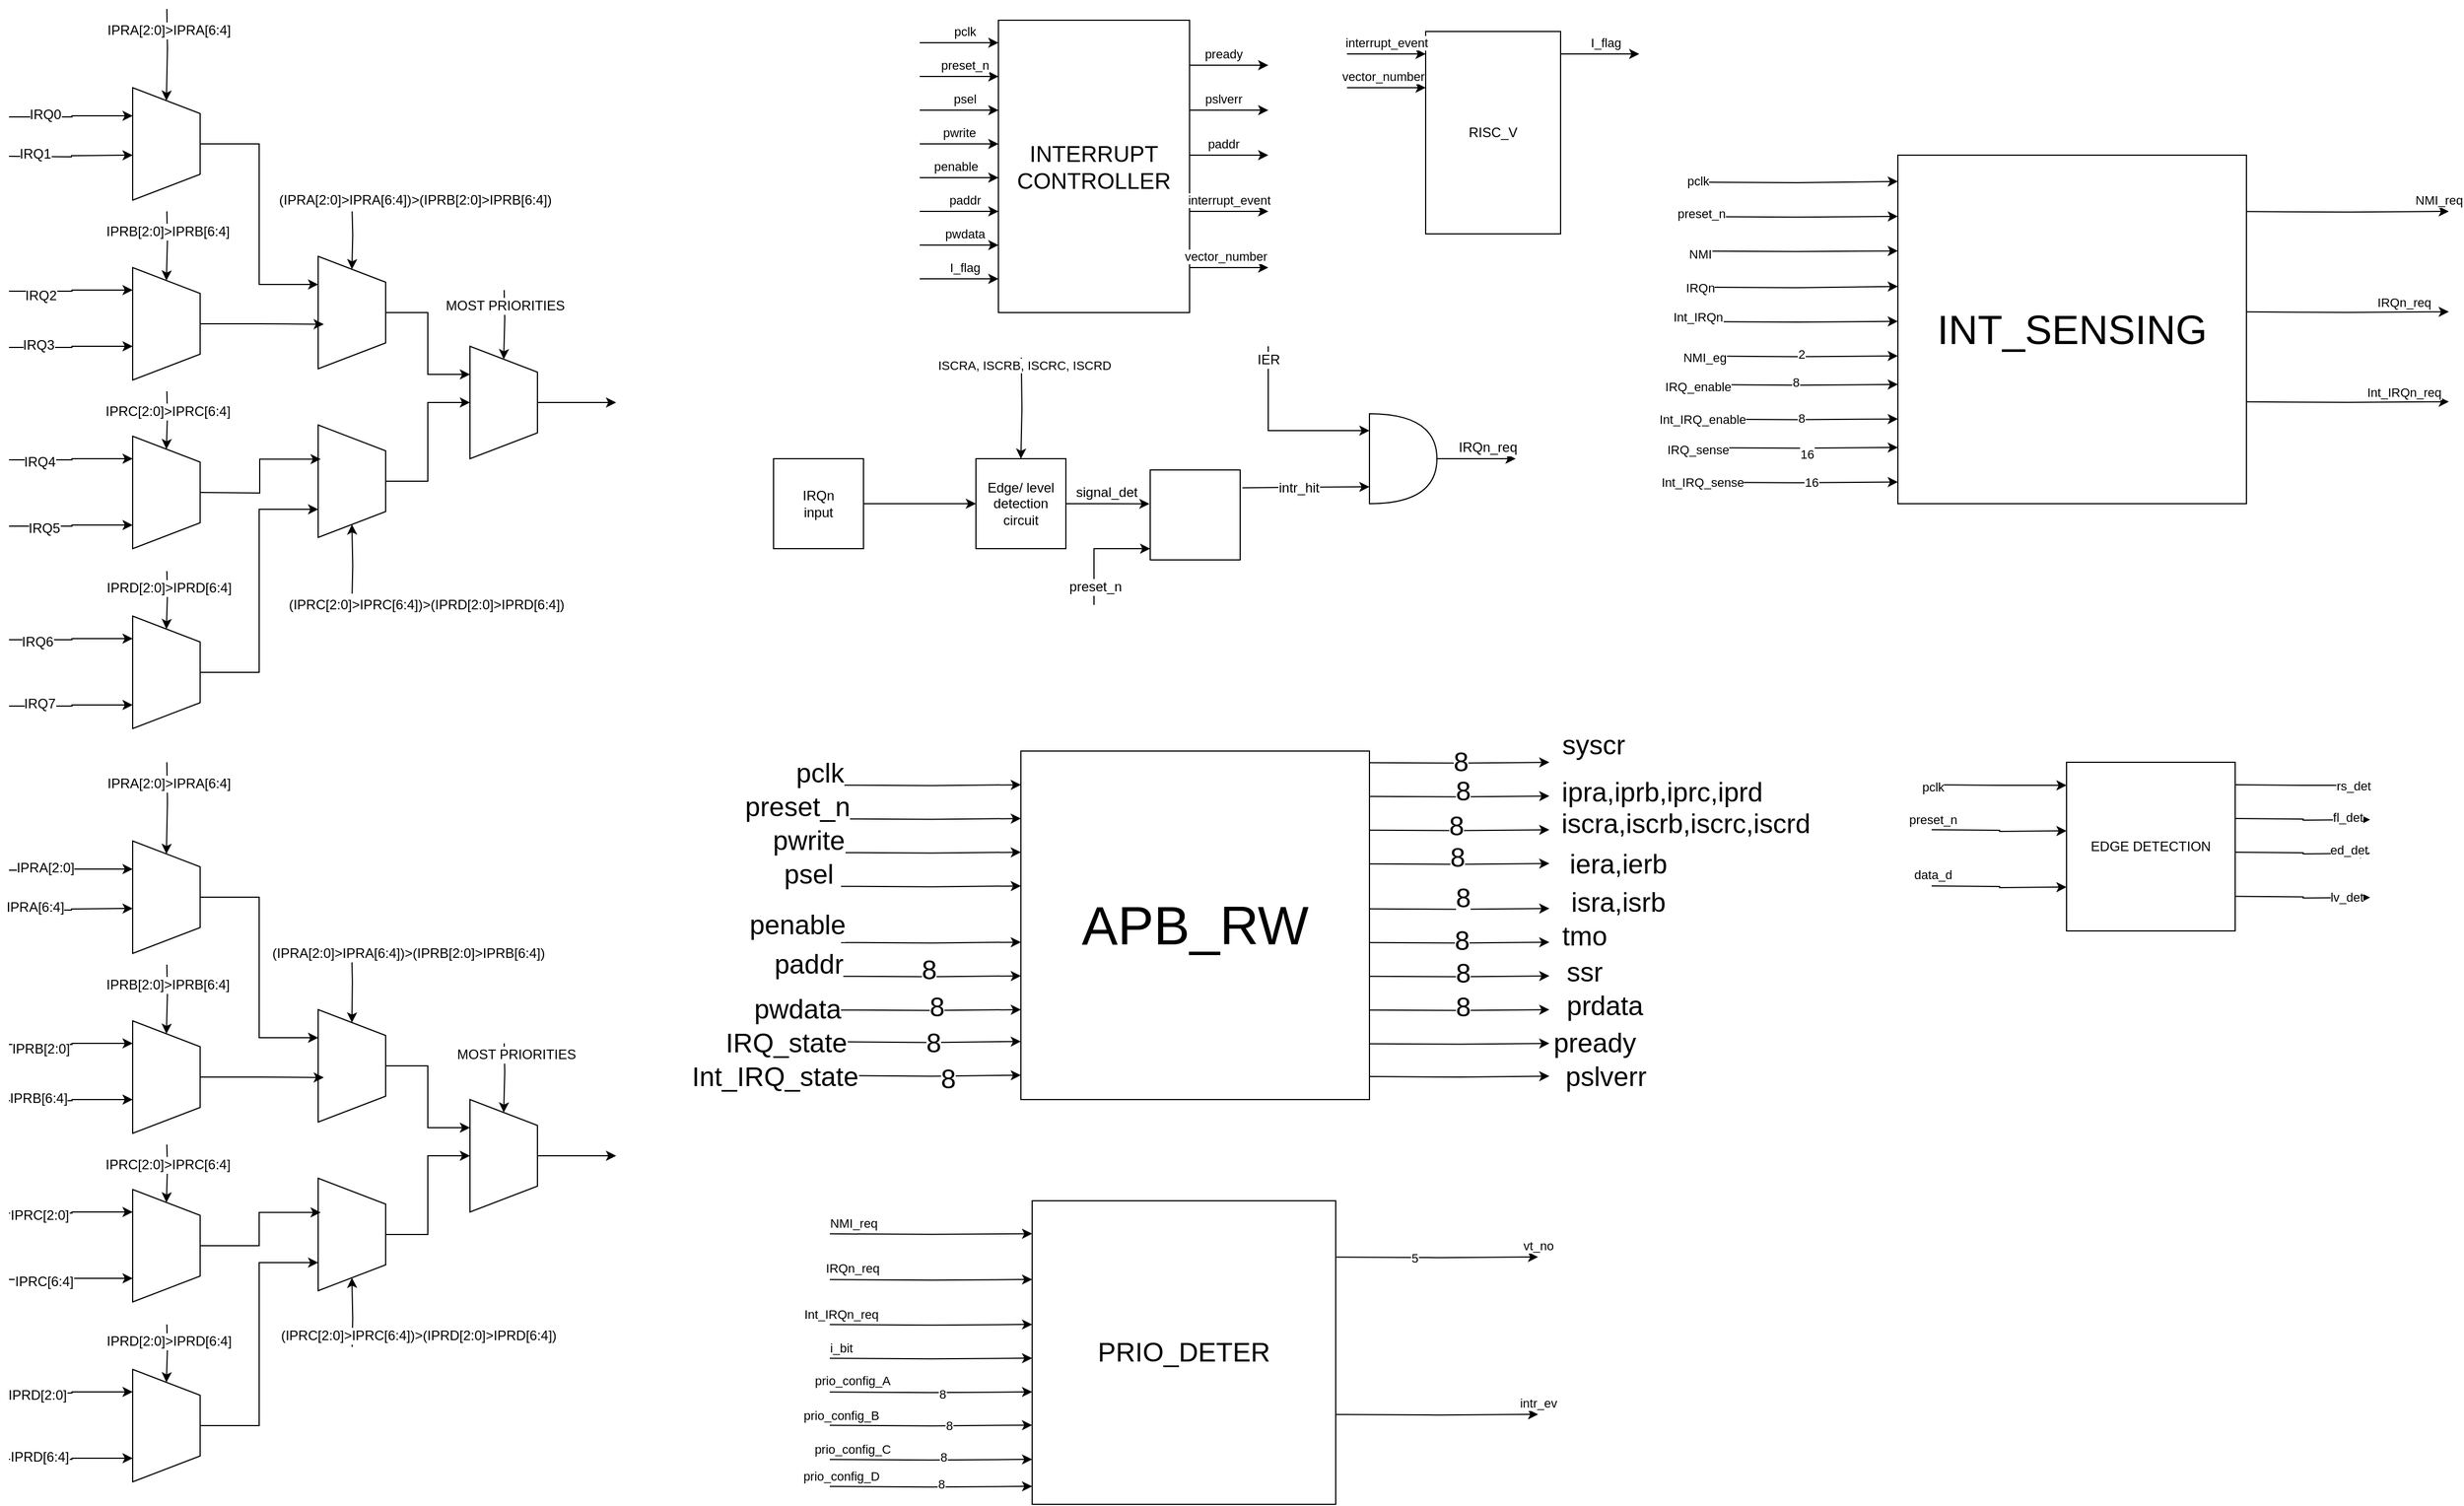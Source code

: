 <mxfile version="25.0.3">
  <diagram name="Page-1" id="opjqi2FO9Tz07l-ph-9i">
    <mxGraphModel dx="1348" dy="208" grid="1" gridSize="10" guides="1" tooltips="1" connect="1" arrows="1" fold="1" page="1" pageScale="1" pageWidth="850" pageHeight="1100" math="0" shadow="0">
      <root>
        <mxCell id="0" />
        <mxCell id="1" parent="0" />
        <mxCell id="rjIUFAbZRqvPl1F5kIAQ-1" value="&lt;font style=&quot;font-size: 20px;&quot;&gt;INTERRUPT&lt;/font&gt;&lt;div style=&quot;font-size: 20px;&quot;&gt;&lt;font style=&quot;font-size: 20px;&quot;&gt;CONTROLLER&lt;/font&gt;&lt;/div&gt;" style="rounded=0;whiteSpace=wrap;html=1;" parent="1" vertex="1">
          <mxGeometry x="200" y="110" width="170" height="260" as="geometry" />
        </mxCell>
        <mxCell id="rjIUFAbZRqvPl1F5kIAQ-3" value="" style="endArrow=classic;html=1;rounded=0;" parent="1" edge="1">
          <mxGeometry width="50" height="50" relative="1" as="geometry">
            <mxPoint x="130" y="130" as="sourcePoint" />
            <mxPoint x="200" y="130" as="targetPoint" />
          </mxGeometry>
        </mxCell>
        <mxCell id="rjIUFAbZRqvPl1F5kIAQ-9" value="pclk" style="edgeLabel;html=1;align=center;verticalAlign=middle;resizable=0;points=[];" parent="rjIUFAbZRqvPl1F5kIAQ-3" vertex="1" connectable="0">
          <mxGeometry x="0.2" y="-1" relative="1" as="geometry">
            <mxPoint x="-2" y="-11" as="offset" />
          </mxGeometry>
        </mxCell>
        <mxCell id="rjIUFAbZRqvPl1F5kIAQ-4" value="" style="endArrow=classic;html=1;rounded=0;" parent="1" edge="1">
          <mxGeometry width="50" height="50" relative="1" as="geometry">
            <mxPoint x="130" y="160" as="sourcePoint" />
            <mxPoint x="200" y="160" as="targetPoint" />
          </mxGeometry>
        </mxCell>
        <mxCell id="rjIUFAbZRqvPl1F5kIAQ-10" value="preset_n" style="edgeLabel;html=1;align=center;verticalAlign=middle;resizable=0;points=[];" parent="rjIUFAbZRqvPl1F5kIAQ-4" vertex="1" connectable="0">
          <mxGeometry x="0.4" y="-4" relative="1" as="geometry">
            <mxPoint x="-9" y="-14" as="offset" />
          </mxGeometry>
        </mxCell>
        <mxCell id="rjIUFAbZRqvPl1F5kIAQ-5" value="" style="endArrow=classic;html=1;rounded=0;" parent="1" edge="1">
          <mxGeometry width="50" height="50" relative="1" as="geometry">
            <mxPoint x="130" y="190" as="sourcePoint" />
            <mxPoint x="200" y="190" as="targetPoint" />
          </mxGeometry>
        </mxCell>
        <mxCell id="rjIUFAbZRqvPl1F5kIAQ-11" value="psel" style="edgeLabel;html=1;align=center;verticalAlign=middle;resizable=0;points=[];" parent="rjIUFAbZRqvPl1F5kIAQ-5" vertex="1" connectable="0">
          <mxGeometry x="-0.286" y="-1" relative="1" as="geometry">
            <mxPoint x="15" y="-11" as="offset" />
          </mxGeometry>
        </mxCell>
        <mxCell id="rjIUFAbZRqvPl1F5kIAQ-6" value="" style="endArrow=classic;html=1;rounded=0;" parent="1" edge="1">
          <mxGeometry width="50" height="50" relative="1" as="geometry">
            <mxPoint x="130" y="220" as="sourcePoint" />
            <mxPoint x="200" y="220" as="targetPoint" />
          </mxGeometry>
        </mxCell>
        <mxCell id="rjIUFAbZRqvPl1F5kIAQ-12" value="pwrite" style="edgeLabel;html=1;align=center;verticalAlign=middle;resizable=0;points=[];" parent="rjIUFAbZRqvPl1F5kIAQ-6" vertex="1" connectable="0">
          <mxGeometry y="-1" relative="1" as="geometry">
            <mxPoint y="-11" as="offset" />
          </mxGeometry>
        </mxCell>
        <mxCell id="rjIUFAbZRqvPl1F5kIAQ-7" value="" style="endArrow=classic;html=1;rounded=0;" parent="1" edge="1">
          <mxGeometry width="50" height="50" relative="1" as="geometry">
            <mxPoint x="130" y="250" as="sourcePoint" />
            <mxPoint x="200" y="250" as="targetPoint" />
          </mxGeometry>
        </mxCell>
        <mxCell id="rjIUFAbZRqvPl1F5kIAQ-13" value="penable" style="edgeLabel;html=1;align=center;verticalAlign=middle;resizable=0;points=[];" parent="rjIUFAbZRqvPl1F5kIAQ-7" vertex="1" connectable="0">
          <mxGeometry x="-0.086" y="1" relative="1" as="geometry">
            <mxPoint y="-9" as="offset" />
          </mxGeometry>
        </mxCell>
        <mxCell id="rjIUFAbZRqvPl1F5kIAQ-8" value="" style="endArrow=classic;html=1;rounded=0;" parent="1" edge="1">
          <mxGeometry width="50" height="50" relative="1" as="geometry">
            <mxPoint x="130" y="280" as="sourcePoint" />
            <mxPoint x="200" y="280" as="targetPoint" />
          </mxGeometry>
        </mxCell>
        <mxCell id="rjIUFAbZRqvPl1F5kIAQ-14" value="paddr" style="edgeLabel;html=1;align=center;verticalAlign=middle;resizable=0;points=[];" parent="rjIUFAbZRqvPl1F5kIAQ-8" vertex="1" connectable="0">
          <mxGeometry x="0.171" y="1" relative="1" as="geometry">
            <mxPoint x="-1" y="-9" as="offset" />
          </mxGeometry>
        </mxCell>
        <mxCell id="rjIUFAbZRqvPl1F5kIAQ-18" value="" style="endArrow=classic;html=1;rounded=0;" parent="1" edge="1">
          <mxGeometry width="50" height="50" relative="1" as="geometry">
            <mxPoint x="130" y="310" as="sourcePoint" />
            <mxPoint x="200" y="310" as="targetPoint" />
          </mxGeometry>
        </mxCell>
        <mxCell id="rjIUFAbZRqvPl1F5kIAQ-21" value="pwdata" style="edgeLabel;html=1;align=center;verticalAlign=middle;resizable=0;points=[];" parent="rjIUFAbZRqvPl1F5kIAQ-18" vertex="1" connectable="0">
          <mxGeometry x="0.171" y="2" relative="1" as="geometry">
            <mxPoint x="-1" y="-8" as="offset" />
          </mxGeometry>
        </mxCell>
        <mxCell id="rjIUFAbZRqvPl1F5kIAQ-36" value="" style="endArrow=classic;html=1;rounded=0;" parent="1" edge="1">
          <mxGeometry width="50" height="50" relative="1" as="geometry">
            <mxPoint x="370" y="150" as="sourcePoint" />
            <mxPoint x="440" y="150" as="targetPoint" />
          </mxGeometry>
        </mxCell>
        <mxCell id="rjIUFAbZRqvPl1F5kIAQ-37" value="pready" style="edgeLabel;html=1;align=center;verticalAlign=middle;resizable=0;points=[];" parent="rjIUFAbZRqvPl1F5kIAQ-36" vertex="1" connectable="0">
          <mxGeometry x="0.2" y="-1" relative="1" as="geometry">
            <mxPoint x="-12" y="-11" as="offset" />
          </mxGeometry>
        </mxCell>
        <mxCell id="rjIUFAbZRqvPl1F5kIAQ-38" value="" style="endArrow=classic;html=1;rounded=0;" parent="1" edge="1">
          <mxGeometry width="50" height="50" relative="1" as="geometry">
            <mxPoint x="370" y="190" as="sourcePoint" />
            <mxPoint x="440" y="190" as="targetPoint" />
          </mxGeometry>
        </mxCell>
        <mxCell id="rjIUFAbZRqvPl1F5kIAQ-52" value="pslverr" style="edgeLabel;html=1;align=center;verticalAlign=middle;resizable=0;points=[];" parent="rjIUFAbZRqvPl1F5kIAQ-38" vertex="1" connectable="0">
          <mxGeometry x="0.2" y="1" relative="1" as="geometry">
            <mxPoint x="-12" y="-9" as="offset" />
          </mxGeometry>
        </mxCell>
        <mxCell id="rjIUFAbZRqvPl1F5kIAQ-40" value="" style="endArrow=classic;html=1;rounded=0;" parent="1" edge="1">
          <mxGeometry width="50" height="50" relative="1" as="geometry">
            <mxPoint x="370" y="230" as="sourcePoint" />
            <mxPoint x="440" y="230" as="targetPoint" />
          </mxGeometry>
        </mxCell>
        <mxCell id="rjIUFAbZRqvPl1F5kIAQ-41" value="paddr" style="edgeLabel;html=1;align=center;verticalAlign=middle;resizable=0;points=[];" parent="rjIUFAbZRqvPl1F5kIAQ-40" vertex="1" connectable="0">
          <mxGeometry x="-0.286" y="-1" relative="1" as="geometry">
            <mxPoint x="5" y="-11" as="offset" />
          </mxGeometry>
        </mxCell>
        <mxCell id="rjIUFAbZRqvPl1F5kIAQ-42" value="" style="endArrow=classic;html=1;rounded=0;" parent="1" edge="1">
          <mxGeometry width="50" height="50" relative="1" as="geometry">
            <mxPoint x="370" y="280" as="sourcePoint" />
            <mxPoint x="440" y="280" as="targetPoint" />
          </mxGeometry>
        </mxCell>
        <mxCell id="rjIUFAbZRqvPl1F5kIAQ-43" value="interrupt_event" style="edgeLabel;html=1;align=center;verticalAlign=middle;resizable=0;points=[];" parent="rjIUFAbZRqvPl1F5kIAQ-42" vertex="1" connectable="0">
          <mxGeometry y="-1" relative="1" as="geometry">
            <mxPoint y="-11" as="offset" />
          </mxGeometry>
        </mxCell>
        <mxCell id="rjIUFAbZRqvPl1F5kIAQ-44" value="" style="endArrow=classic;html=1;rounded=0;" parent="1" edge="1">
          <mxGeometry width="50" height="50" relative="1" as="geometry">
            <mxPoint x="370" y="330" as="sourcePoint" />
            <mxPoint x="440" y="330" as="targetPoint" />
          </mxGeometry>
        </mxCell>
        <mxCell id="rjIUFAbZRqvPl1F5kIAQ-45" value="vector_number" style="edgeLabel;html=1;align=center;verticalAlign=middle;resizable=0;points=[];" parent="rjIUFAbZRqvPl1F5kIAQ-44" vertex="1" connectable="0">
          <mxGeometry x="-0.086" y="1" relative="1" as="geometry">
            <mxPoint y="-9" as="offset" />
          </mxGeometry>
        </mxCell>
        <mxCell id="rjIUFAbZRqvPl1F5kIAQ-48" value="" style="endArrow=classic;html=1;rounded=0;" parent="1" edge="1">
          <mxGeometry width="50" height="50" relative="1" as="geometry">
            <mxPoint x="130" y="340" as="sourcePoint" />
            <mxPoint x="200" y="340" as="targetPoint" />
          </mxGeometry>
        </mxCell>
        <mxCell id="rjIUFAbZRqvPl1F5kIAQ-49" value="I_flag" style="edgeLabel;html=1;align=center;verticalAlign=middle;resizable=0;points=[];" parent="rjIUFAbZRqvPl1F5kIAQ-48" vertex="1" connectable="0">
          <mxGeometry x="0.171" y="2" relative="1" as="geometry">
            <mxPoint x="-1" y="-8" as="offset" />
          </mxGeometry>
        </mxCell>
        <mxCell id="rjIUFAbZRqvPl1F5kIAQ-53" value="RISC_V" style="rounded=0;whiteSpace=wrap;html=1;" parent="1" vertex="1">
          <mxGeometry x="580" y="120" width="120" height="180" as="geometry" />
        </mxCell>
        <mxCell id="rjIUFAbZRqvPl1F5kIAQ-71" value="" style="endArrow=classic;html=1;rounded=0;" parent="1" edge="1">
          <mxGeometry width="50" height="50" relative="1" as="geometry">
            <mxPoint x="700" y="140" as="sourcePoint" />
            <mxPoint x="770" y="140" as="targetPoint" />
          </mxGeometry>
        </mxCell>
        <mxCell id="rjIUFAbZRqvPl1F5kIAQ-72" value="I_flag" style="edgeLabel;html=1;align=center;verticalAlign=middle;resizable=0;points=[];" parent="rjIUFAbZRqvPl1F5kIAQ-71" vertex="1" connectable="0">
          <mxGeometry x="0.171" y="2" relative="1" as="geometry">
            <mxPoint x="-1" y="-8" as="offset" />
          </mxGeometry>
        </mxCell>
        <mxCell id="rjIUFAbZRqvPl1F5kIAQ-74" value="" style="endArrow=classic;html=1;rounded=0;" parent="1" edge="1">
          <mxGeometry width="50" height="50" relative="1" as="geometry">
            <mxPoint x="510" y="140" as="sourcePoint" />
            <mxPoint x="580" y="140" as="targetPoint" />
          </mxGeometry>
        </mxCell>
        <mxCell id="rjIUFAbZRqvPl1F5kIAQ-75" value="interrupt_event" style="edgeLabel;html=1;align=center;verticalAlign=middle;resizable=0;points=[];" parent="rjIUFAbZRqvPl1F5kIAQ-74" vertex="1" connectable="0">
          <mxGeometry y="-1" relative="1" as="geometry">
            <mxPoint y="-11" as="offset" />
          </mxGeometry>
        </mxCell>
        <mxCell id="rjIUFAbZRqvPl1F5kIAQ-76" value="" style="endArrow=classic;html=1;rounded=0;" parent="1" edge="1">
          <mxGeometry width="50" height="50" relative="1" as="geometry">
            <mxPoint x="510" y="170" as="sourcePoint" />
            <mxPoint x="580" y="170" as="targetPoint" />
          </mxGeometry>
        </mxCell>
        <mxCell id="rjIUFAbZRqvPl1F5kIAQ-77" value="vector_number" style="edgeLabel;html=1;align=center;verticalAlign=middle;resizable=0;points=[];" parent="rjIUFAbZRqvPl1F5kIAQ-76" vertex="1" connectable="0">
          <mxGeometry x="-0.086" y="1" relative="1" as="geometry">
            <mxPoint y="-9" as="offset" />
          </mxGeometry>
        </mxCell>
        <mxCell id="FFo2ZRcjo2irA0ZrbvkW-27" value="" style="group" parent="1" vertex="1" connectable="0">
          <mxGeometry y="400" width="660" height="230" as="geometry" />
        </mxCell>
        <mxCell id="FFo2ZRcjo2irA0ZrbvkW-5" style="edgeStyle=orthogonalEdgeStyle;rounded=0;orthogonalLoop=1;jettySize=auto;html=1;exitX=1;exitY=0.5;exitDx=0;exitDy=0;" parent="FFo2ZRcjo2irA0ZrbvkW-27" source="FFo2ZRcjo2irA0ZrbvkW-1" target="FFo2ZRcjo2irA0ZrbvkW-2" edge="1">
          <mxGeometry relative="1" as="geometry" />
        </mxCell>
        <mxCell id="FFo2ZRcjo2irA0ZrbvkW-1" value="IRQn&lt;div&gt;input&lt;/div&gt;" style="whiteSpace=wrap;html=1;aspect=fixed;" parent="FFo2ZRcjo2irA0ZrbvkW-27" vertex="1">
          <mxGeometry y="100" width="80" height="80" as="geometry" />
        </mxCell>
        <mxCell id="FFo2ZRcjo2irA0ZrbvkW-3" style="edgeStyle=orthogonalEdgeStyle;rounded=0;orthogonalLoop=1;jettySize=auto;html=1;exitX=0.5;exitY=0;exitDx=0;exitDy=0;entryX=0.5;entryY=0;entryDx=0;entryDy=0;" parent="FFo2ZRcjo2irA0ZrbvkW-27" target="FFo2ZRcjo2irA0ZrbvkW-2" edge="1">
          <mxGeometry relative="1" as="geometry">
            <mxPoint x="220.353" y="10" as="sourcePoint" />
          </mxGeometry>
        </mxCell>
        <mxCell id="FFo2ZRcjo2irA0ZrbvkW-4" value="ISCRA, ISCRB, ISCRC, ISCRD" style="edgeLabel;html=1;align=center;verticalAlign=middle;resizable=0;points=[];" parent="FFo2ZRcjo2irA0ZrbvkW-3" vertex="1" connectable="0">
          <mxGeometry x="-0.861" y="2" relative="1" as="geometry">
            <mxPoint as="offset" />
          </mxGeometry>
        </mxCell>
        <mxCell id="FFo2ZRcjo2irA0ZrbvkW-2" value="Edge/ level detection circuit" style="whiteSpace=wrap;html=1;aspect=fixed;" parent="FFo2ZRcjo2irA0ZrbvkW-27" vertex="1">
          <mxGeometry x="180" y="100" width="80" height="80" as="geometry" />
        </mxCell>
        <mxCell id="FFo2ZRcjo2irA0ZrbvkW-11" value="" style="verticalLabelPosition=bottom;verticalAlign=top;html=1;shape=mxgraph.basic.rect;fillColor2=none;strokeWidth=1;size=20;indent=5;strokeColor=default;align=center;fontFamily=Helvetica;fontSize=12;fontColor=default;fillColor=default;" parent="FFo2ZRcjo2irA0ZrbvkW-27" vertex="1">
          <mxGeometry x="335" y="110" width="80" height="80" as="geometry" />
        </mxCell>
        <mxCell id="FFo2ZRcjo2irA0ZrbvkW-12" style="edgeStyle=orthogonalEdgeStyle;rounded=0;orthogonalLoop=1;jettySize=auto;html=1;exitX=1;exitY=0.5;exitDx=0;exitDy=0;entryX=-0.008;entryY=0.377;entryDx=0;entryDy=0;entryPerimeter=0;fontFamily=Helvetica;fontSize=12;fontColor=default;" parent="FFo2ZRcjo2irA0ZrbvkW-27" source="FFo2ZRcjo2irA0ZrbvkW-2" target="FFo2ZRcjo2irA0ZrbvkW-11" edge="1">
          <mxGeometry relative="1" as="geometry" />
        </mxCell>
        <mxCell id="FFo2ZRcjo2irA0ZrbvkW-13" value="signal_det" style="edgeLabel;html=1;align=center;verticalAlign=middle;resizable=0;points=[];strokeColor=default;strokeWidth=1;fontFamily=Helvetica;fontSize=12;fontColor=default;fillColor=default;" parent="FFo2ZRcjo2irA0ZrbvkW-12" vertex="1" connectable="0">
          <mxGeometry x="-0.077" y="-2" relative="1" as="geometry">
            <mxPoint x="1" y="-12" as="offset" />
          </mxGeometry>
        </mxCell>
        <mxCell id="FFo2ZRcjo2irA0ZrbvkW-17" value="" style="endArrow=classic;html=1;rounded=0;fontFamily=Helvetica;fontSize=12;fontColor=default;" parent="FFo2ZRcjo2irA0ZrbvkW-27" edge="1">
          <mxGeometry width="50" height="50" relative="1" as="geometry">
            <mxPoint x="285" y="230" as="sourcePoint" />
            <mxPoint x="335" y="180" as="targetPoint" />
            <Array as="points">
              <mxPoint x="285" y="180" />
            </Array>
          </mxGeometry>
        </mxCell>
        <mxCell id="FFo2ZRcjo2irA0ZrbvkW-18" value="preset_n" style="edgeLabel;html=1;align=center;verticalAlign=middle;resizable=0;points=[];strokeColor=default;strokeWidth=1;fontFamily=Helvetica;fontSize=12;fontColor=default;fillColor=default;" parent="FFo2ZRcjo2irA0ZrbvkW-17" vertex="1" connectable="0">
          <mxGeometry x="-0.667" y="-1" relative="1" as="geometry">
            <mxPoint as="offset" />
          </mxGeometry>
        </mxCell>
        <mxCell id="FFo2ZRcjo2irA0ZrbvkW-20" value="" style="shape=or;whiteSpace=wrap;html=1;strokeColor=default;strokeWidth=1;align=center;verticalAlign=top;fontFamily=Helvetica;fontSize=12;fontColor=default;fillColor=default;" parent="FFo2ZRcjo2irA0ZrbvkW-27" vertex="1">
          <mxGeometry x="530" y="60" width="60" height="80" as="geometry" />
        </mxCell>
        <mxCell id="FFo2ZRcjo2irA0ZrbvkW-21" value="" style="endArrow=classic;html=1;rounded=0;fontFamily=Helvetica;fontSize=12;fontColor=default;exitX=1.025;exitY=0.198;exitDx=0;exitDy=0;exitPerimeter=0;" parent="FFo2ZRcjo2irA0ZrbvkW-27" source="FFo2ZRcjo2irA0ZrbvkW-11" edge="1">
          <mxGeometry width="50" height="50" relative="1" as="geometry">
            <mxPoint x="480" y="175" as="sourcePoint" />
            <mxPoint x="530" y="125" as="targetPoint" />
          </mxGeometry>
        </mxCell>
        <mxCell id="FFo2ZRcjo2irA0ZrbvkW-22" value="intr_hit" style="edgeLabel;html=1;align=center;verticalAlign=middle;resizable=0;points=[];strokeColor=default;strokeWidth=1;fontFamily=Helvetica;fontSize=12;fontColor=default;fillColor=default;" parent="FFo2ZRcjo2irA0ZrbvkW-21" vertex="1" connectable="0">
          <mxGeometry x="-0.115" relative="1" as="geometry">
            <mxPoint as="offset" />
          </mxGeometry>
        </mxCell>
        <mxCell id="FFo2ZRcjo2irA0ZrbvkW-23" value="" style="endArrow=classic;html=1;rounded=0;fontFamily=Helvetica;fontSize=12;fontColor=default;" parent="FFo2ZRcjo2irA0ZrbvkW-27" edge="1">
          <mxGeometry width="50" height="50" relative="1" as="geometry">
            <mxPoint x="440" as="sourcePoint" />
            <mxPoint x="530" y="75" as="targetPoint" />
            <Array as="points">
              <mxPoint x="440" y="75" />
            </Array>
          </mxGeometry>
        </mxCell>
        <mxCell id="FFo2ZRcjo2irA0ZrbvkW-24" value="IER" style="edgeLabel;html=1;align=center;verticalAlign=middle;resizable=0;points=[];strokeColor=default;strokeWidth=1;fontFamily=Helvetica;fontSize=12;fontColor=default;fillColor=default;" parent="FFo2ZRcjo2irA0ZrbvkW-23" vertex="1" connectable="0">
          <mxGeometry x="-0.859" relative="1" as="geometry">
            <mxPoint as="offset" />
          </mxGeometry>
        </mxCell>
        <mxCell id="FFo2ZRcjo2irA0ZrbvkW-25" value="" style="endArrow=classic;html=1;rounded=0;fontFamily=Helvetica;fontSize=12;fontColor=default;" parent="FFo2ZRcjo2irA0ZrbvkW-27" edge="1">
          <mxGeometry width="50" height="50" relative="1" as="geometry">
            <mxPoint x="590" y="100" as="sourcePoint" />
            <mxPoint x="660" y="100" as="targetPoint" />
          </mxGeometry>
        </mxCell>
        <mxCell id="FFo2ZRcjo2irA0ZrbvkW-26" value="IRQn_req" style="edgeLabel;html=1;align=center;verticalAlign=middle;resizable=0;points=[];strokeColor=default;strokeWidth=1;fontFamily=Helvetica;fontSize=12;fontColor=default;fillColor=default;" parent="FFo2ZRcjo2irA0ZrbvkW-25" vertex="1" connectable="0">
          <mxGeometry x="0.271" y="-2" relative="1" as="geometry">
            <mxPoint y="-12" as="offset" />
          </mxGeometry>
        </mxCell>
        <mxCell id="FFo2ZRcjo2irA0ZrbvkW-37" style="edgeStyle=orthogonalEdgeStyle;rounded=0;orthogonalLoop=1;jettySize=auto;html=1;exitX=0.75;exitY=0;exitDx=0;exitDy=0;fontFamily=Helvetica;fontSize=12;fontColor=default;entryX=0.75;entryY=0;entryDx=0;entryDy=0;" parent="1" target="FFo2ZRcjo2irA0ZrbvkW-30" edge="1">
          <mxGeometry relative="1" as="geometry">
            <mxPoint x="-680" y="196" as="sourcePoint" />
            <Array as="points">
              <mxPoint x="-624" y="196" />
            </Array>
          </mxGeometry>
        </mxCell>
        <mxCell id="FFo2ZRcjo2irA0ZrbvkW-46" value="IRQ0" style="edgeLabel;html=1;align=center;verticalAlign=middle;resizable=0;points=[];strokeColor=default;strokeWidth=1;fontFamily=Helvetica;fontSize=12;fontColor=default;fillColor=default;" parent="FFo2ZRcjo2irA0ZrbvkW-37" vertex="1" connectable="0">
          <mxGeometry x="-0.425" y="2" relative="1" as="geometry">
            <mxPoint as="offset" />
          </mxGeometry>
        </mxCell>
        <mxCell id="FFo2ZRcjo2irA0ZrbvkW-54" style="edgeStyle=orthogonalEdgeStyle;rounded=0;orthogonalLoop=1;jettySize=auto;html=1;exitX=0.5;exitY=1;exitDx=0;exitDy=0;entryX=0.75;entryY=0;entryDx=0;entryDy=0;fontFamily=Helvetica;fontSize=12;fontColor=default;" parent="1" source="FFo2ZRcjo2irA0ZrbvkW-30" target="FFo2ZRcjo2irA0ZrbvkW-34" edge="1">
          <mxGeometry relative="1" as="geometry" />
        </mxCell>
        <mxCell id="FFo2ZRcjo2irA0ZrbvkW-62" style="edgeStyle=orthogonalEdgeStyle;rounded=0;orthogonalLoop=1;jettySize=auto;html=1;exitX=1;exitY=0.5;exitDx=0;exitDy=0;fontFamily=Helvetica;fontSize=12;fontColor=default;entryX=1;entryY=0.5;entryDx=0;entryDy=0;" parent="1" target="FFo2ZRcjo2irA0ZrbvkW-30" edge="1">
          <mxGeometry relative="1" as="geometry">
            <mxPoint x="-539.6" y="100" as="sourcePoint" />
          </mxGeometry>
        </mxCell>
        <mxCell id="FFo2ZRcjo2irA0ZrbvkW-69" value="IPRA[2:0]&amp;gt;IPRA[6:4]" style="edgeLabel;html=1;align=center;verticalAlign=middle;resizable=0;points=[];strokeColor=default;strokeWidth=1;fontFamily=Helvetica;fontSize=12;fontColor=default;fillColor=default;" parent="FFo2ZRcjo2irA0ZrbvkW-62" vertex="1" connectable="0">
          <mxGeometry x="-0.543" y="1" relative="1" as="geometry">
            <mxPoint as="offset" />
          </mxGeometry>
        </mxCell>
        <mxCell id="FFo2ZRcjo2irA0ZrbvkW-30" value="" style="verticalLabelPosition=middle;verticalAlign=middle;html=1;shape=trapezoid;perimeter=trapezoidPerimeter;whiteSpace=wrap;size=0.23;arcSize=10;flipV=1;labelPosition=center;align=center;strokeColor=default;strokeWidth=1;fontFamily=Helvetica;fontSize=12;fontColor=default;fillColor=default;rotation=-90;" parent="1" vertex="1">
          <mxGeometry x="-590" y="190" width="100" height="60" as="geometry" />
        </mxCell>
        <mxCell id="FFo2ZRcjo2irA0ZrbvkW-58" style="edgeStyle=orthogonalEdgeStyle;rounded=0;orthogonalLoop=1;jettySize=auto;html=1;exitX=0.5;exitY=1;exitDx=0;exitDy=0;entryX=0.25;entryY=0;entryDx=0;entryDy=0;fontFamily=Helvetica;fontSize=12;fontColor=default;" parent="1" source="FFo2ZRcjo2irA0ZrbvkW-31" target="FFo2ZRcjo2irA0ZrbvkW-35" edge="1">
          <mxGeometry relative="1" as="geometry" />
        </mxCell>
        <mxCell id="FFo2ZRcjo2irA0ZrbvkW-65" style="edgeStyle=orthogonalEdgeStyle;rounded=0;orthogonalLoop=1;jettySize=auto;html=1;exitX=1;exitY=0.5;exitDx=0;exitDy=0;fontFamily=Helvetica;fontSize=12;fontColor=default;entryX=1;entryY=0.5;entryDx=0;entryDy=0;" parent="1" target="FFo2ZRcjo2irA0ZrbvkW-31" edge="1">
          <mxGeometry relative="1" as="geometry">
            <mxPoint x="-539.6" y="600" as="sourcePoint" />
          </mxGeometry>
        </mxCell>
        <mxCell id="FFo2ZRcjo2irA0ZrbvkW-72" value="IPRD[2:0]&amp;gt;IPRD[6:4]" style="edgeLabel;html=1;align=center;verticalAlign=middle;resizable=0;points=[];strokeColor=default;strokeWidth=1;fontFamily=Helvetica;fontSize=12;fontColor=default;fillColor=default;" parent="FFo2ZRcjo2irA0ZrbvkW-65" vertex="1" connectable="0">
          <mxGeometry x="-0.434" y="1" relative="1" as="geometry">
            <mxPoint as="offset" />
          </mxGeometry>
        </mxCell>
        <mxCell id="FFo2ZRcjo2irA0ZrbvkW-31" value="" style="verticalLabelPosition=middle;verticalAlign=middle;html=1;shape=trapezoid;perimeter=trapezoidPerimeter;whiteSpace=wrap;size=0.23;arcSize=10;flipV=1;labelPosition=center;align=center;strokeColor=default;strokeWidth=1;fontFamily=Helvetica;fontSize=12;fontColor=default;fillColor=default;rotation=-90;" parent="1" vertex="1">
          <mxGeometry x="-590" y="660" width="100" height="60" as="geometry" />
        </mxCell>
        <mxCell id="FFo2ZRcjo2irA0ZrbvkW-63" style="edgeStyle=orthogonalEdgeStyle;rounded=0;orthogonalLoop=1;jettySize=auto;html=1;exitX=1;exitY=0.5;exitDx=0;exitDy=0;fontFamily=Helvetica;fontSize=12;fontColor=default;entryX=1;entryY=0.5;entryDx=0;entryDy=0;" parent="1" target="FFo2ZRcjo2irA0ZrbvkW-32" edge="1">
          <mxGeometry relative="1" as="geometry">
            <mxPoint x="-539.6" y="280" as="sourcePoint" />
          </mxGeometry>
        </mxCell>
        <mxCell id="FFo2ZRcjo2irA0ZrbvkW-70" value="IPRB[2:0]&amp;gt;IPRB[6:4]" style="edgeLabel;html=1;align=center;verticalAlign=middle;resizable=0;points=[];strokeColor=default;strokeWidth=1;fontFamily=Helvetica;fontSize=12;fontColor=default;fillColor=default;" parent="FFo2ZRcjo2irA0ZrbvkW-63" vertex="1" connectable="0">
          <mxGeometry x="-0.423" relative="1" as="geometry">
            <mxPoint as="offset" />
          </mxGeometry>
        </mxCell>
        <mxCell id="FFo2ZRcjo2irA0ZrbvkW-32" value="" style="verticalLabelPosition=middle;verticalAlign=middle;html=1;shape=trapezoid;perimeter=trapezoidPerimeter;whiteSpace=wrap;size=0.23;arcSize=10;flipV=1;labelPosition=center;align=center;strokeColor=default;strokeWidth=1;fontFamily=Helvetica;fontSize=12;fontColor=default;fillColor=default;rotation=-90;" parent="1" vertex="1">
          <mxGeometry x="-590" y="350" width="100" height="60" as="geometry" />
        </mxCell>
        <mxCell id="FFo2ZRcjo2irA0ZrbvkW-64" style="edgeStyle=orthogonalEdgeStyle;rounded=0;orthogonalLoop=1;jettySize=auto;html=1;exitX=1;exitY=0.5;exitDx=0;exitDy=0;fontFamily=Helvetica;fontSize=12;fontColor=default;entryX=1;entryY=0.5;entryDx=0;entryDy=0;" parent="1" target="FFo2ZRcjo2irA0ZrbvkW-33" edge="1">
          <mxGeometry relative="1" as="geometry">
            <mxPoint x="-539.6" y="440" as="sourcePoint" />
          </mxGeometry>
        </mxCell>
        <mxCell id="FFo2ZRcjo2irA0ZrbvkW-71" value="IPRC[2:0]&amp;gt;IPRC[6:4]" style="edgeLabel;html=1;align=center;verticalAlign=middle;resizable=0;points=[];strokeColor=default;strokeWidth=1;fontFamily=Helvetica;fontSize=12;fontColor=default;fillColor=default;" parent="FFo2ZRcjo2irA0ZrbvkW-64" vertex="1" connectable="0">
          <mxGeometry x="-0.312" relative="1" as="geometry">
            <mxPoint as="offset" />
          </mxGeometry>
        </mxCell>
        <mxCell id="FFo2ZRcjo2irA0ZrbvkW-33" value="" style="verticalLabelPosition=middle;verticalAlign=middle;html=1;shape=trapezoid;perimeter=trapezoidPerimeter;whiteSpace=wrap;size=0.23;arcSize=10;flipV=1;labelPosition=center;align=center;strokeColor=default;strokeWidth=1;fontFamily=Helvetica;fontSize=12;fontColor=default;fillColor=default;rotation=-90;" parent="1" vertex="1">
          <mxGeometry x="-590" y="500" width="100" height="60" as="geometry" />
        </mxCell>
        <mxCell id="FFo2ZRcjo2irA0ZrbvkW-59" style="edgeStyle=orthogonalEdgeStyle;rounded=0;orthogonalLoop=1;jettySize=auto;html=1;exitX=0.5;exitY=1;exitDx=0;exitDy=0;entryX=0.75;entryY=0;entryDx=0;entryDy=0;fontFamily=Helvetica;fontSize=12;fontColor=default;" parent="1" source="FFo2ZRcjo2irA0ZrbvkW-34" target="FFo2ZRcjo2irA0ZrbvkW-36" edge="1">
          <mxGeometry relative="1" as="geometry" />
        </mxCell>
        <mxCell id="FFo2ZRcjo2irA0ZrbvkW-66" style="edgeStyle=orthogonalEdgeStyle;rounded=0;orthogonalLoop=1;jettySize=auto;html=1;exitX=1;exitY=0.5;exitDx=0;exitDy=0;fontFamily=Helvetica;fontSize=12;fontColor=default;entryX=1;entryY=0.5;entryDx=0;entryDy=0;" parent="1" target="FFo2ZRcjo2irA0ZrbvkW-34" edge="1">
          <mxGeometry relative="1" as="geometry">
            <mxPoint x="-374.8" y="280" as="sourcePoint" />
          </mxGeometry>
        </mxCell>
        <mxCell id="FFo2ZRcjo2irA0ZrbvkW-115" value="(IPRA[2:0]&amp;gt;IPRA[6:4])&amp;gt;(IPRB[2:0]&amp;gt;IPRB[6:4])" style="edgeLabel;html=1;align=center;verticalAlign=middle;resizable=0;points=[];strokeColor=default;strokeWidth=1;fontFamily=Helvetica;fontSize=12;fontColor=default;fillColor=default;" parent="FFo2ZRcjo2irA0ZrbvkW-66" vertex="1" connectable="0">
          <mxGeometry x="-0.756" y="-1" relative="1" as="geometry">
            <mxPoint x="56" y="-17" as="offset" />
          </mxGeometry>
        </mxCell>
        <mxCell id="FFo2ZRcjo2irA0ZrbvkW-34" value="" style="verticalLabelPosition=middle;verticalAlign=middle;html=1;shape=trapezoid;perimeter=trapezoidPerimeter;whiteSpace=wrap;size=0.23;arcSize=10;flipV=1;labelPosition=center;align=center;strokeColor=default;strokeWidth=1;fontFamily=Helvetica;fontSize=12;fontColor=default;fillColor=default;rotation=-90;" parent="1" vertex="1">
          <mxGeometry x="-425" y="340" width="100" height="60" as="geometry" />
        </mxCell>
        <mxCell id="FFo2ZRcjo2irA0ZrbvkW-60" style="edgeStyle=orthogonalEdgeStyle;rounded=0;orthogonalLoop=1;jettySize=auto;html=1;exitX=0.5;exitY=1;exitDx=0;exitDy=0;entryX=0.5;entryY=0;entryDx=0;entryDy=0;fontFamily=Helvetica;fontSize=12;fontColor=default;" parent="1" source="FFo2ZRcjo2irA0ZrbvkW-35" target="FFo2ZRcjo2irA0ZrbvkW-36" edge="1">
          <mxGeometry relative="1" as="geometry" />
        </mxCell>
        <mxCell id="FFo2ZRcjo2irA0ZrbvkW-67" style="edgeStyle=orthogonalEdgeStyle;rounded=0;orthogonalLoop=1;jettySize=auto;html=1;exitX=0;exitY=0.5;exitDx=0;exitDy=0;fontFamily=Helvetica;fontSize=12;fontColor=default;entryX=0;entryY=0.5;entryDx=0;entryDy=0;" parent="1" target="FFo2ZRcjo2irA0ZrbvkW-35" edge="1">
          <mxGeometry relative="1" as="geometry">
            <mxPoint x="-374.8" y="620" as="sourcePoint" />
          </mxGeometry>
        </mxCell>
        <mxCell id="FFo2ZRcjo2irA0ZrbvkW-35" value="" style="verticalLabelPosition=middle;verticalAlign=middle;html=1;shape=trapezoid;perimeter=trapezoidPerimeter;whiteSpace=wrap;size=0.23;arcSize=10;flipV=1;labelPosition=center;align=center;strokeColor=default;strokeWidth=1;fontFamily=Helvetica;fontSize=12;fontColor=default;fillColor=default;rotation=-90;" parent="1" vertex="1">
          <mxGeometry x="-425" y="490" width="100" height="60" as="geometry" />
        </mxCell>
        <mxCell id="FFo2ZRcjo2irA0ZrbvkW-61" style="edgeStyle=orthogonalEdgeStyle;rounded=0;orthogonalLoop=1;jettySize=auto;html=1;exitX=0.5;exitY=1;exitDx=0;exitDy=0;fontFamily=Helvetica;fontSize=12;fontColor=default;" parent="1" source="FFo2ZRcjo2irA0ZrbvkW-36" edge="1">
          <mxGeometry relative="1" as="geometry">
            <mxPoint x="-140" y="450" as="targetPoint" />
          </mxGeometry>
        </mxCell>
        <mxCell id="FFo2ZRcjo2irA0ZrbvkW-68" style="edgeStyle=orthogonalEdgeStyle;rounded=0;orthogonalLoop=1;jettySize=auto;html=1;exitX=1;exitY=0.5;exitDx=0;exitDy=0;fontFamily=Helvetica;fontSize=12;fontColor=default;entryX=1;entryY=0.5;entryDx=0;entryDy=0;" parent="1" target="FFo2ZRcjo2irA0ZrbvkW-36" edge="1">
          <mxGeometry relative="1" as="geometry">
            <mxPoint x="-239.6" y="350" as="sourcePoint" />
          </mxGeometry>
        </mxCell>
        <mxCell id="FFo2ZRcjo2irA0ZrbvkW-118" value="MOST PRIORITIES" style="edgeLabel;html=1;align=center;verticalAlign=middle;resizable=0;points=[];strokeColor=default;strokeWidth=1;fontFamily=Helvetica;fontSize=12;fontColor=default;fillColor=default;" parent="FFo2ZRcjo2irA0ZrbvkW-68" vertex="1" connectable="0">
          <mxGeometry x="-0.566" relative="1" as="geometry">
            <mxPoint as="offset" />
          </mxGeometry>
        </mxCell>
        <mxCell id="FFo2ZRcjo2irA0ZrbvkW-36" value="" style="verticalLabelPosition=middle;verticalAlign=middle;html=1;shape=trapezoid;perimeter=trapezoidPerimeter;whiteSpace=wrap;size=0.23;arcSize=10;flipV=1;labelPosition=center;align=center;strokeColor=default;strokeWidth=1;fontFamily=Helvetica;fontSize=12;fontColor=default;fillColor=default;rotation=-90;" parent="1" vertex="1">
          <mxGeometry x="-290" y="420" width="100" height="60" as="geometry" />
        </mxCell>
        <mxCell id="FFo2ZRcjo2irA0ZrbvkW-38" style="edgeStyle=orthogonalEdgeStyle;rounded=0;orthogonalLoop=1;jettySize=auto;html=1;exitX=0.75;exitY=0;exitDx=0;exitDy=0;fontFamily=Helvetica;fontSize=12;fontColor=default;entryX=0.75;entryY=0;entryDx=0;entryDy=0;" parent="1" edge="1">
          <mxGeometry relative="1" as="geometry">
            <mxPoint x="-570" y="230" as="targetPoint" />
            <mxPoint x="-680" y="231" as="sourcePoint" />
          </mxGeometry>
        </mxCell>
        <mxCell id="FFo2ZRcjo2irA0ZrbvkW-47" value="IRQ1" style="edgeLabel;html=1;align=center;verticalAlign=middle;resizable=0;points=[];strokeColor=default;strokeWidth=1;fontFamily=Helvetica;fontSize=12;fontColor=default;fillColor=default;" parent="FFo2ZRcjo2irA0ZrbvkW-38" vertex="1" connectable="0">
          <mxGeometry x="-0.59" y="2" relative="1" as="geometry">
            <mxPoint as="offset" />
          </mxGeometry>
        </mxCell>
        <mxCell id="FFo2ZRcjo2irA0ZrbvkW-40" style="edgeStyle=orthogonalEdgeStyle;rounded=0;orthogonalLoop=1;jettySize=auto;html=1;exitX=0.75;exitY=0;exitDx=0;exitDy=0;fontFamily=Helvetica;fontSize=12;fontColor=default;entryX=0.75;entryY=0;entryDx=0;entryDy=0;" parent="1" edge="1">
          <mxGeometry relative="1" as="geometry">
            <mxPoint x="-570" y="350" as="targetPoint" />
            <mxPoint x="-680" y="351" as="sourcePoint" />
            <Array as="points">
              <mxPoint x="-624" y="351" />
            </Array>
          </mxGeometry>
        </mxCell>
        <mxCell id="FFo2ZRcjo2irA0ZrbvkW-48" value="IRQ2" style="edgeLabel;html=1;align=center;verticalAlign=middle;resizable=0;points=[];strokeColor=default;strokeWidth=1;fontFamily=Helvetica;fontSize=12;fontColor=default;fillColor=default;" parent="FFo2ZRcjo2irA0ZrbvkW-40" vertex="1" connectable="0">
          <mxGeometry x="-0.503" y="-4" relative="1" as="geometry">
            <mxPoint as="offset" />
          </mxGeometry>
        </mxCell>
        <mxCell id="FFo2ZRcjo2irA0ZrbvkW-41" style="edgeStyle=orthogonalEdgeStyle;rounded=0;orthogonalLoop=1;jettySize=auto;html=1;exitX=0.75;exitY=0;exitDx=0;exitDy=0;fontFamily=Helvetica;fontSize=12;fontColor=default;entryX=0.75;entryY=0;entryDx=0;entryDy=0;" parent="1" edge="1">
          <mxGeometry relative="1" as="geometry">
            <mxPoint x="-570" y="400" as="targetPoint" />
            <mxPoint x="-680" y="401" as="sourcePoint" />
            <Array as="points">
              <mxPoint x="-624" y="401" />
            </Array>
          </mxGeometry>
        </mxCell>
        <mxCell id="FFo2ZRcjo2irA0ZrbvkW-49" value="IRQ3" style="edgeLabel;html=1;align=center;verticalAlign=middle;resizable=0;points=[];strokeColor=default;strokeWidth=1;fontFamily=Helvetica;fontSize=12;fontColor=default;fillColor=default;" parent="FFo2ZRcjo2irA0ZrbvkW-41" vertex="1" connectable="0">
          <mxGeometry x="-0.532" y="2" relative="1" as="geometry">
            <mxPoint as="offset" />
          </mxGeometry>
        </mxCell>
        <mxCell id="FFo2ZRcjo2irA0ZrbvkW-42" style="edgeStyle=orthogonalEdgeStyle;rounded=0;orthogonalLoop=1;jettySize=auto;html=1;exitX=0.75;exitY=0;exitDx=0;exitDy=0;fontFamily=Helvetica;fontSize=12;fontColor=default;entryX=0.75;entryY=0;entryDx=0;entryDy=0;" parent="1" edge="1">
          <mxGeometry relative="1" as="geometry">
            <mxPoint x="-570" y="500" as="targetPoint" />
            <mxPoint x="-680" y="501" as="sourcePoint" />
            <Array as="points">
              <mxPoint x="-624" y="501" />
            </Array>
          </mxGeometry>
        </mxCell>
        <mxCell id="FFo2ZRcjo2irA0ZrbvkW-50" value="IRQ4" style="edgeLabel;html=1;align=center;verticalAlign=middle;resizable=0;points=[];strokeColor=default;strokeWidth=1;fontFamily=Helvetica;fontSize=12;fontColor=default;fillColor=default;" parent="FFo2ZRcjo2irA0ZrbvkW-42" vertex="1" connectable="0">
          <mxGeometry x="-0.517" y="-2" relative="1" as="geometry">
            <mxPoint as="offset" />
          </mxGeometry>
        </mxCell>
        <mxCell id="FFo2ZRcjo2irA0ZrbvkW-43" style="edgeStyle=orthogonalEdgeStyle;rounded=0;orthogonalLoop=1;jettySize=auto;html=1;exitX=0.75;exitY=0;exitDx=0;exitDy=0;fontFamily=Helvetica;fontSize=12;fontColor=default;entryX=0.75;entryY=0;entryDx=0;entryDy=0;" parent="1" edge="1">
          <mxGeometry relative="1" as="geometry">
            <mxPoint x="-570" y="559" as="targetPoint" />
            <mxPoint x="-680" y="560" as="sourcePoint" />
            <Array as="points">
              <mxPoint x="-624" y="560" />
            </Array>
          </mxGeometry>
        </mxCell>
        <mxCell id="FFo2ZRcjo2irA0ZrbvkW-51" value="IRQ5" style="edgeLabel;html=1;align=center;verticalAlign=middle;resizable=0;points=[];strokeColor=default;strokeWidth=1;fontFamily=Helvetica;fontSize=12;fontColor=default;fillColor=default;" parent="FFo2ZRcjo2irA0ZrbvkW-43" vertex="1" connectable="0">
          <mxGeometry x="-0.44" y="-2" relative="1" as="geometry">
            <mxPoint as="offset" />
          </mxGeometry>
        </mxCell>
        <mxCell id="FFo2ZRcjo2irA0ZrbvkW-44" style="edgeStyle=orthogonalEdgeStyle;rounded=0;orthogonalLoop=1;jettySize=auto;html=1;exitX=0.75;exitY=0;exitDx=0;exitDy=0;fontFamily=Helvetica;fontSize=12;fontColor=default;entryX=0.75;entryY=0;entryDx=0;entryDy=0;" parent="1" edge="1">
          <mxGeometry relative="1" as="geometry">
            <mxPoint x="-570" y="660" as="targetPoint" />
            <mxPoint x="-680" y="661" as="sourcePoint" />
            <Array as="points">
              <mxPoint x="-624" y="661" />
            </Array>
          </mxGeometry>
        </mxCell>
        <mxCell id="FFo2ZRcjo2irA0ZrbvkW-52" value="IRQ6" style="edgeLabel;html=1;align=center;verticalAlign=middle;resizable=0;points=[];strokeColor=default;strokeWidth=1;fontFamily=Helvetica;fontSize=12;fontColor=default;fillColor=default;" parent="FFo2ZRcjo2irA0ZrbvkW-44" vertex="1" connectable="0">
          <mxGeometry x="-0.56" y="-2" relative="1" as="geometry">
            <mxPoint as="offset" />
          </mxGeometry>
        </mxCell>
        <mxCell id="FFo2ZRcjo2irA0ZrbvkW-45" style="edgeStyle=orthogonalEdgeStyle;rounded=0;orthogonalLoop=1;jettySize=auto;html=1;exitX=0.75;exitY=0;exitDx=0;exitDy=0;fontFamily=Helvetica;fontSize=12;fontColor=default;entryX=0.75;entryY=0;entryDx=0;entryDy=0;" parent="1" edge="1">
          <mxGeometry relative="1" as="geometry">
            <mxPoint x="-570" y="719" as="targetPoint" />
            <mxPoint x="-680" y="720" as="sourcePoint" />
            <Array as="points">
              <mxPoint x="-624" y="720" />
            </Array>
          </mxGeometry>
        </mxCell>
        <mxCell id="FFo2ZRcjo2irA0ZrbvkW-53" value="IRQ7" style="edgeLabel;html=1;align=center;verticalAlign=middle;resizable=0;points=[];strokeColor=default;strokeWidth=1;fontFamily=Helvetica;fontSize=12;fontColor=default;fillColor=default;" parent="FFo2ZRcjo2irA0ZrbvkW-45" vertex="1" connectable="0">
          <mxGeometry x="-0.513" y="2" relative="1" as="geometry">
            <mxPoint as="offset" />
          </mxGeometry>
        </mxCell>
        <mxCell id="FFo2ZRcjo2irA0ZrbvkW-56" style="edgeStyle=orthogonalEdgeStyle;rounded=0;orthogonalLoop=1;jettySize=auto;html=1;exitX=0.5;exitY=1;exitDx=0;exitDy=0;entryX=0.396;entryY=0.917;entryDx=0;entryDy=0;entryPerimeter=0;fontFamily=Helvetica;fontSize=12;fontColor=default;" parent="1" source="FFo2ZRcjo2irA0ZrbvkW-32" target="FFo2ZRcjo2irA0ZrbvkW-34" edge="1">
          <mxGeometry relative="1" as="geometry" />
        </mxCell>
        <mxCell id="FFo2ZRcjo2irA0ZrbvkW-57" style="edgeStyle=orthogonalEdgeStyle;rounded=0;orthogonalLoop=1;jettySize=auto;html=1;entryX=0.696;entryY=0.963;entryDx=0;entryDy=0;entryPerimeter=0;fontFamily=Helvetica;fontSize=12;fontColor=default;" parent="1" target="FFo2ZRcjo2irA0ZrbvkW-35" edge="1">
          <mxGeometry relative="1" as="geometry">
            <mxPoint x="-510" y="530" as="sourcePoint" />
          </mxGeometry>
        </mxCell>
        <mxCell id="FFo2ZRcjo2irA0ZrbvkW-73" style="edgeStyle=orthogonalEdgeStyle;rounded=0;orthogonalLoop=1;jettySize=auto;html=1;exitX=0.75;exitY=0;exitDx=0;exitDy=0;fontFamily=Helvetica;fontSize=12;fontColor=default;entryX=0.75;entryY=0;entryDx=0;entryDy=0;" parent="1" target="FFo2ZRcjo2irA0ZrbvkW-78" edge="1">
          <mxGeometry relative="1" as="geometry">
            <mxPoint x="-680" y="866" as="sourcePoint" />
            <Array as="points">
              <mxPoint x="-624" y="866" />
            </Array>
          </mxGeometry>
        </mxCell>
        <mxCell id="FFo2ZRcjo2irA0ZrbvkW-74" value="IPRA[2:0]" style="edgeLabel;html=1;align=center;verticalAlign=middle;resizable=0;points=[];strokeColor=default;strokeWidth=1;fontFamily=Helvetica;fontSize=12;fontColor=default;fillColor=default;" parent="FFo2ZRcjo2irA0ZrbvkW-73" vertex="1" connectable="0">
          <mxGeometry x="-0.425" y="2" relative="1" as="geometry">
            <mxPoint as="offset" />
          </mxGeometry>
        </mxCell>
        <mxCell id="FFo2ZRcjo2irA0ZrbvkW-75" style="edgeStyle=orthogonalEdgeStyle;rounded=0;orthogonalLoop=1;jettySize=auto;html=1;exitX=0.5;exitY=1;exitDx=0;exitDy=0;entryX=0.75;entryY=0;entryDx=0;entryDy=0;fontFamily=Helvetica;fontSize=12;fontColor=default;" parent="1" source="FFo2ZRcjo2irA0ZrbvkW-78" target="FFo2ZRcjo2irA0ZrbvkW-91" edge="1">
          <mxGeometry relative="1" as="geometry" />
        </mxCell>
        <mxCell id="FFo2ZRcjo2irA0ZrbvkW-76" style="edgeStyle=orthogonalEdgeStyle;rounded=0;orthogonalLoop=1;jettySize=auto;html=1;exitX=1;exitY=0.5;exitDx=0;exitDy=0;fontFamily=Helvetica;fontSize=12;fontColor=default;entryX=1;entryY=0.5;entryDx=0;entryDy=0;" parent="1" target="FFo2ZRcjo2irA0ZrbvkW-78" edge="1">
          <mxGeometry relative="1" as="geometry">
            <mxPoint x="-539.6" y="770" as="sourcePoint" />
          </mxGeometry>
        </mxCell>
        <mxCell id="FFo2ZRcjo2irA0ZrbvkW-77" value="IPRA[2:0]&amp;gt;IPRA[6:4]" style="edgeLabel;html=1;align=center;verticalAlign=middle;resizable=0;points=[];strokeColor=default;strokeWidth=1;fontFamily=Helvetica;fontSize=12;fontColor=default;fillColor=default;" parent="FFo2ZRcjo2irA0ZrbvkW-76" vertex="1" connectable="0">
          <mxGeometry x="-0.543" y="1" relative="1" as="geometry">
            <mxPoint as="offset" />
          </mxGeometry>
        </mxCell>
        <mxCell id="FFo2ZRcjo2irA0ZrbvkW-78" value="" style="verticalLabelPosition=middle;verticalAlign=middle;html=1;shape=trapezoid;perimeter=trapezoidPerimeter;whiteSpace=wrap;size=0.23;arcSize=10;flipV=1;labelPosition=center;align=center;strokeColor=default;strokeWidth=1;fontFamily=Helvetica;fontSize=12;fontColor=default;fillColor=default;rotation=-90;" parent="1" vertex="1">
          <mxGeometry x="-590" y="860" width="100" height="60" as="geometry" />
        </mxCell>
        <mxCell id="FFo2ZRcjo2irA0ZrbvkW-79" style="edgeStyle=orthogonalEdgeStyle;rounded=0;orthogonalLoop=1;jettySize=auto;html=1;exitX=0.5;exitY=1;exitDx=0;exitDy=0;entryX=0.25;entryY=0;entryDx=0;entryDy=0;fontFamily=Helvetica;fontSize=12;fontColor=default;" parent="1" source="FFo2ZRcjo2irA0ZrbvkW-82" target="FFo2ZRcjo2irA0ZrbvkW-94" edge="1">
          <mxGeometry relative="1" as="geometry" />
        </mxCell>
        <mxCell id="FFo2ZRcjo2irA0ZrbvkW-80" style="edgeStyle=orthogonalEdgeStyle;rounded=0;orthogonalLoop=1;jettySize=auto;html=1;exitX=1;exitY=0.5;exitDx=0;exitDy=0;fontFamily=Helvetica;fontSize=12;fontColor=default;entryX=1;entryY=0.5;entryDx=0;entryDy=0;" parent="1" target="FFo2ZRcjo2irA0ZrbvkW-82" edge="1">
          <mxGeometry relative="1" as="geometry">
            <mxPoint x="-539.6" y="1270" as="sourcePoint" />
          </mxGeometry>
        </mxCell>
        <mxCell id="FFo2ZRcjo2irA0ZrbvkW-81" value="IPRD[2:0]&amp;gt;IPRD[6:4]" style="edgeLabel;html=1;align=center;verticalAlign=middle;resizable=0;points=[];strokeColor=default;strokeWidth=1;fontFamily=Helvetica;fontSize=12;fontColor=default;fillColor=default;" parent="FFo2ZRcjo2irA0ZrbvkW-80" vertex="1" connectable="0">
          <mxGeometry x="-0.434" y="1" relative="1" as="geometry">
            <mxPoint as="offset" />
          </mxGeometry>
        </mxCell>
        <mxCell id="FFo2ZRcjo2irA0ZrbvkW-82" value="" style="verticalLabelPosition=middle;verticalAlign=middle;html=1;shape=trapezoid;perimeter=trapezoidPerimeter;whiteSpace=wrap;size=0.23;arcSize=10;flipV=1;labelPosition=center;align=center;strokeColor=default;strokeWidth=1;fontFamily=Helvetica;fontSize=12;fontColor=default;fillColor=default;rotation=-90;" parent="1" vertex="1">
          <mxGeometry x="-590" y="1330" width="100" height="60" as="geometry" />
        </mxCell>
        <mxCell id="FFo2ZRcjo2irA0ZrbvkW-83" style="edgeStyle=orthogonalEdgeStyle;rounded=0;orthogonalLoop=1;jettySize=auto;html=1;exitX=1;exitY=0.5;exitDx=0;exitDy=0;fontFamily=Helvetica;fontSize=12;fontColor=default;entryX=1;entryY=0.5;entryDx=0;entryDy=0;" parent="1" target="FFo2ZRcjo2irA0ZrbvkW-85" edge="1">
          <mxGeometry relative="1" as="geometry">
            <mxPoint x="-539.6" y="950" as="sourcePoint" />
          </mxGeometry>
        </mxCell>
        <mxCell id="FFo2ZRcjo2irA0ZrbvkW-84" value="IPRB[2:0]&amp;gt;IPRB[6:4]" style="edgeLabel;html=1;align=center;verticalAlign=middle;resizable=0;points=[];strokeColor=default;strokeWidth=1;fontFamily=Helvetica;fontSize=12;fontColor=default;fillColor=default;" parent="FFo2ZRcjo2irA0ZrbvkW-83" vertex="1" connectable="0">
          <mxGeometry x="-0.423" relative="1" as="geometry">
            <mxPoint as="offset" />
          </mxGeometry>
        </mxCell>
        <mxCell id="FFo2ZRcjo2irA0ZrbvkW-85" value="" style="verticalLabelPosition=middle;verticalAlign=middle;html=1;shape=trapezoid;perimeter=trapezoidPerimeter;whiteSpace=wrap;size=0.23;arcSize=10;flipV=1;labelPosition=center;align=center;strokeColor=default;strokeWidth=1;fontFamily=Helvetica;fontSize=12;fontColor=default;fillColor=default;rotation=-90;" parent="1" vertex="1">
          <mxGeometry x="-590" y="1020" width="100" height="60" as="geometry" />
        </mxCell>
        <mxCell id="FFo2ZRcjo2irA0ZrbvkW-86" style="edgeStyle=orthogonalEdgeStyle;rounded=0;orthogonalLoop=1;jettySize=auto;html=1;exitX=1;exitY=0.5;exitDx=0;exitDy=0;fontFamily=Helvetica;fontSize=12;fontColor=default;entryX=1;entryY=0.5;entryDx=0;entryDy=0;" parent="1" target="FFo2ZRcjo2irA0ZrbvkW-88" edge="1">
          <mxGeometry relative="1" as="geometry">
            <mxPoint x="-539.6" y="1110" as="sourcePoint" />
          </mxGeometry>
        </mxCell>
        <mxCell id="FFo2ZRcjo2irA0ZrbvkW-87" value="IPRC[2:0]&amp;gt;IPRC[6:4]" style="edgeLabel;html=1;align=center;verticalAlign=middle;resizable=0;points=[];strokeColor=default;strokeWidth=1;fontFamily=Helvetica;fontSize=12;fontColor=default;fillColor=default;" parent="FFo2ZRcjo2irA0ZrbvkW-86" vertex="1" connectable="0">
          <mxGeometry x="-0.312" relative="1" as="geometry">
            <mxPoint as="offset" />
          </mxGeometry>
        </mxCell>
        <mxCell id="FFo2ZRcjo2irA0ZrbvkW-88" value="" style="verticalLabelPosition=middle;verticalAlign=middle;html=1;shape=trapezoid;perimeter=trapezoidPerimeter;whiteSpace=wrap;size=0.23;arcSize=10;flipV=1;labelPosition=center;align=center;strokeColor=default;strokeWidth=1;fontFamily=Helvetica;fontSize=12;fontColor=default;fillColor=default;rotation=-90;" parent="1" vertex="1">
          <mxGeometry x="-590" y="1170" width="100" height="60" as="geometry" />
        </mxCell>
        <mxCell id="FFo2ZRcjo2irA0ZrbvkW-89" style="edgeStyle=orthogonalEdgeStyle;rounded=0;orthogonalLoop=1;jettySize=auto;html=1;exitX=0.5;exitY=1;exitDx=0;exitDy=0;entryX=0.75;entryY=0;entryDx=0;entryDy=0;fontFamily=Helvetica;fontSize=12;fontColor=default;" parent="1" source="FFo2ZRcjo2irA0ZrbvkW-91" target="FFo2ZRcjo2irA0ZrbvkW-97" edge="1">
          <mxGeometry relative="1" as="geometry" />
        </mxCell>
        <mxCell id="FFo2ZRcjo2irA0ZrbvkW-120" style="edgeStyle=orthogonalEdgeStyle;rounded=0;orthogonalLoop=1;jettySize=auto;html=1;exitX=1;exitY=0.5;exitDx=0;exitDy=0;fontFamily=Helvetica;fontSize=12;fontColor=default;entryX=1;entryY=0.5;entryDx=0;entryDy=0;" parent="1" target="FFo2ZRcjo2irA0ZrbvkW-91" edge="1">
          <mxGeometry relative="1" as="geometry">
            <mxPoint x="-375.095" y="940" as="sourcePoint" />
          </mxGeometry>
        </mxCell>
        <mxCell id="FFo2ZRcjo2irA0ZrbvkW-91" value="" style="verticalLabelPosition=middle;verticalAlign=middle;html=1;shape=trapezoid;perimeter=trapezoidPerimeter;whiteSpace=wrap;size=0.23;arcSize=10;flipV=1;labelPosition=center;align=center;strokeColor=default;strokeWidth=1;fontFamily=Helvetica;fontSize=12;fontColor=default;fillColor=default;rotation=-90;" parent="1" vertex="1">
          <mxGeometry x="-425" y="1010" width="100" height="60" as="geometry" />
        </mxCell>
        <mxCell id="FFo2ZRcjo2irA0ZrbvkW-92" style="edgeStyle=orthogonalEdgeStyle;rounded=0;orthogonalLoop=1;jettySize=auto;html=1;exitX=0.5;exitY=1;exitDx=0;exitDy=0;entryX=0.5;entryY=0;entryDx=0;entryDy=0;fontFamily=Helvetica;fontSize=12;fontColor=default;" parent="1" source="FFo2ZRcjo2irA0ZrbvkW-94" target="FFo2ZRcjo2irA0ZrbvkW-97" edge="1">
          <mxGeometry relative="1" as="geometry" />
        </mxCell>
        <mxCell id="FFo2ZRcjo2irA0ZrbvkW-93" style="edgeStyle=orthogonalEdgeStyle;rounded=0;orthogonalLoop=1;jettySize=auto;html=1;exitX=0;exitY=0.5;exitDx=0;exitDy=0;fontFamily=Helvetica;fontSize=12;fontColor=default;entryX=0;entryY=0.5;entryDx=0;entryDy=0;" parent="1" target="FFo2ZRcjo2irA0ZrbvkW-94" edge="1">
          <mxGeometry relative="1" as="geometry">
            <mxPoint x="-374.8" y="1290" as="sourcePoint" />
          </mxGeometry>
        </mxCell>
        <mxCell id="FFo2ZRcjo2irA0ZrbvkW-94" value="" style="verticalLabelPosition=middle;verticalAlign=middle;html=1;shape=trapezoid;perimeter=trapezoidPerimeter;whiteSpace=wrap;size=0.23;arcSize=10;flipV=1;labelPosition=center;align=center;strokeColor=default;strokeWidth=1;fontFamily=Helvetica;fontSize=12;fontColor=default;fillColor=default;rotation=-90;" parent="1" vertex="1">
          <mxGeometry x="-425" y="1160" width="100" height="60" as="geometry" />
        </mxCell>
        <mxCell id="FFo2ZRcjo2irA0ZrbvkW-95" style="edgeStyle=orthogonalEdgeStyle;rounded=0;orthogonalLoop=1;jettySize=auto;html=1;exitX=0.5;exitY=1;exitDx=0;exitDy=0;fontFamily=Helvetica;fontSize=12;fontColor=default;" parent="1" source="FFo2ZRcjo2irA0ZrbvkW-97" edge="1">
          <mxGeometry relative="1" as="geometry">
            <mxPoint x="-140" y="1120" as="targetPoint" />
          </mxGeometry>
        </mxCell>
        <mxCell id="FFo2ZRcjo2irA0ZrbvkW-96" style="edgeStyle=orthogonalEdgeStyle;rounded=0;orthogonalLoop=1;jettySize=auto;html=1;exitX=1;exitY=0.5;exitDx=0;exitDy=0;fontFamily=Helvetica;fontSize=12;fontColor=default;entryX=1;entryY=0.5;entryDx=0;entryDy=0;" parent="1" target="FFo2ZRcjo2irA0ZrbvkW-97" edge="1">
          <mxGeometry relative="1" as="geometry">
            <mxPoint x="-239.6" y="1020" as="sourcePoint" />
          </mxGeometry>
        </mxCell>
        <mxCell id="FFo2ZRcjo2irA0ZrbvkW-97" value="" style="verticalLabelPosition=middle;verticalAlign=middle;html=1;shape=trapezoid;perimeter=trapezoidPerimeter;whiteSpace=wrap;size=0.23;arcSize=10;flipV=1;labelPosition=center;align=center;strokeColor=default;strokeWidth=1;fontFamily=Helvetica;fontSize=12;fontColor=default;fillColor=default;rotation=-90;" parent="1" vertex="1">
          <mxGeometry x="-290" y="1090" width="100" height="60" as="geometry" />
        </mxCell>
        <mxCell id="FFo2ZRcjo2irA0ZrbvkW-98" style="edgeStyle=orthogonalEdgeStyle;rounded=0;orthogonalLoop=1;jettySize=auto;html=1;exitX=0.75;exitY=0;exitDx=0;exitDy=0;fontFamily=Helvetica;fontSize=12;fontColor=default;entryX=0.75;entryY=0;entryDx=0;entryDy=0;" parent="1" edge="1">
          <mxGeometry relative="1" as="geometry">
            <mxPoint x="-570" y="900" as="targetPoint" />
            <mxPoint x="-680" y="901" as="sourcePoint" />
          </mxGeometry>
        </mxCell>
        <mxCell id="FFo2ZRcjo2irA0ZrbvkW-99" value="IPRA[6:4]" style="edgeLabel;html=1;align=center;verticalAlign=middle;resizable=0;points=[];strokeColor=default;strokeWidth=1;fontFamily=Helvetica;fontSize=12;fontColor=default;fillColor=default;" parent="FFo2ZRcjo2irA0ZrbvkW-98" vertex="1" connectable="0">
          <mxGeometry x="-0.59" y="2" relative="1" as="geometry">
            <mxPoint as="offset" />
          </mxGeometry>
        </mxCell>
        <mxCell id="FFo2ZRcjo2irA0ZrbvkW-100" style="edgeStyle=orthogonalEdgeStyle;rounded=0;orthogonalLoop=1;jettySize=auto;html=1;exitX=0.75;exitY=0;exitDx=0;exitDy=0;fontFamily=Helvetica;fontSize=12;fontColor=default;entryX=0.75;entryY=0;entryDx=0;entryDy=0;" parent="1" edge="1">
          <mxGeometry relative="1" as="geometry">
            <mxPoint x="-570" y="1020" as="targetPoint" />
            <mxPoint x="-680" y="1021" as="sourcePoint" />
            <Array as="points">
              <mxPoint x="-624" y="1021" />
            </Array>
          </mxGeometry>
        </mxCell>
        <mxCell id="FFo2ZRcjo2irA0ZrbvkW-101" value="IPRB[2:0]" style="edgeLabel;html=1;align=center;verticalAlign=middle;resizable=0;points=[];strokeColor=default;strokeWidth=1;fontFamily=Helvetica;fontSize=12;fontColor=default;fillColor=default;" parent="FFo2ZRcjo2irA0ZrbvkW-100" vertex="1" connectable="0">
          <mxGeometry x="-0.503" y="-4" relative="1" as="geometry">
            <mxPoint as="offset" />
          </mxGeometry>
        </mxCell>
        <mxCell id="FFo2ZRcjo2irA0ZrbvkW-102" style="edgeStyle=orthogonalEdgeStyle;rounded=0;orthogonalLoop=1;jettySize=auto;html=1;exitX=0.75;exitY=0;exitDx=0;exitDy=0;fontFamily=Helvetica;fontSize=12;fontColor=default;entryX=0.75;entryY=0;entryDx=0;entryDy=0;" parent="1" edge="1">
          <mxGeometry relative="1" as="geometry">
            <mxPoint x="-570" y="1070" as="targetPoint" />
            <mxPoint x="-680" y="1071" as="sourcePoint" />
            <Array as="points">
              <mxPoint x="-624" y="1071" />
            </Array>
          </mxGeometry>
        </mxCell>
        <mxCell id="FFo2ZRcjo2irA0ZrbvkW-103" value="IPRB[6:4]" style="edgeLabel;html=1;align=center;verticalAlign=middle;resizable=0;points=[];strokeColor=default;strokeWidth=1;fontFamily=Helvetica;fontSize=12;fontColor=default;fillColor=default;" parent="FFo2ZRcjo2irA0ZrbvkW-102" vertex="1" connectable="0">
          <mxGeometry x="-0.532" y="2" relative="1" as="geometry">
            <mxPoint as="offset" />
          </mxGeometry>
        </mxCell>
        <mxCell id="FFo2ZRcjo2irA0ZrbvkW-104" style="edgeStyle=orthogonalEdgeStyle;rounded=0;orthogonalLoop=1;jettySize=auto;html=1;exitX=0.75;exitY=0;exitDx=0;exitDy=0;fontFamily=Helvetica;fontSize=12;fontColor=default;entryX=0.75;entryY=0;entryDx=0;entryDy=0;" parent="1" edge="1">
          <mxGeometry relative="1" as="geometry">
            <mxPoint x="-570" y="1170" as="targetPoint" />
            <mxPoint x="-680" y="1171" as="sourcePoint" />
            <Array as="points">
              <mxPoint x="-624" y="1171" />
            </Array>
          </mxGeometry>
        </mxCell>
        <mxCell id="FFo2ZRcjo2irA0ZrbvkW-105" value="IPRC[2:0]" style="edgeLabel;html=1;align=center;verticalAlign=middle;resizable=0;points=[];strokeColor=default;strokeWidth=1;fontFamily=Helvetica;fontSize=12;fontColor=default;fillColor=default;" parent="FFo2ZRcjo2irA0ZrbvkW-104" vertex="1" connectable="0">
          <mxGeometry x="-0.517" y="-2" relative="1" as="geometry">
            <mxPoint as="offset" />
          </mxGeometry>
        </mxCell>
        <mxCell id="FFo2ZRcjo2irA0ZrbvkW-106" style="edgeStyle=orthogonalEdgeStyle;rounded=0;orthogonalLoop=1;jettySize=auto;html=1;exitX=0.75;exitY=0;exitDx=0;exitDy=0;fontFamily=Helvetica;fontSize=12;fontColor=default;entryX=0.75;entryY=0;entryDx=0;entryDy=0;" parent="1" edge="1">
          <mxGeometry relative="1" as="geometry">
            <mxPoint x="-570" y="1229" as="targetPoint" />
            <mxPoint x="-680" y="1230" as="sourcePoint" />
            <Array as="points">
              <mxPoint x="-624" y="1230" />
            </Array>
          </mxGeometry>
        </mxCell>
        <mxCell id="FFo2ZRcjo2irA0ZrbvkW-107" value="IPRC[6:4]" style="edgeLabel;html=1;align=center;verticalAlign=middle;resizable=0;points=[];strokeColor=default;strokeWidth=1;fontFamily=Helvetica;fontSize=12;fontColor=default;fillColor=default;" parent="FFo2ZRcjo2irA0ZrbvkW-106" vertex="1" connectable="0">
          <mxGeometry x="-0.44" y="-2" relative="1" as="geometry">
            <mxPoint as="offset" />
          </mxGeometry>
        </mxCell>
        <mxCell id="FFo2ZRcjo2irA0ZrbvkW-108" style="edgeStyle=orthogonalEdgeStyle;rounded=0;orthogonalLoop=1;jettySize=auto;html=1;exitX=0.75;exitY=0;exitDx=0;exitDy=0;fontFamily=Helvetica;fontSize=12;fontColor=default;entryX=0.75;entryY=0;entryDx=0;entryDy=0;" parent="1" edge="1">
          <mxGeometry relative="1" as="geometry">
            <mxPoint x="-570" y="1330" as="targetPoint" />
            <mxPoint x="-680" y="1331" as="sourcePoint" />
            <Array as="points">
              <mxPoint x="-624" y="1331" />
            </Array>
          </mxGeometry>
        </mxCell>
        <mxCell id="FFo2ZRcjo2irA0ZrbvkW-109" value="IPRD[2:0]" style="edgeLabel;html=1;align=center;verticalAlign=middle;resizable=0;points=[];strokeColor=default;strokeWidth=1;fontFamily=Helvetica;fontSize=12;fontColor=default;fillColor=default;" parent="FFo2ZRcjo2irA0ZrbvkW-108" vertex="1" connectable="0">
          <mxGeometry x="-0.56" y="-2" relative="1" as="geometry">
            <mxPoint as="offset" />
          </mxGeometry>
        </mxCell>
        <mxCell id="FFo2ZRcjo2irA0ZrbvkW-110" style="edgeStyle=orthogonalEdgeStyle;rounded=0;orthogonalLoop=1;jettySize=auto;html=1;exitX=0.75;exitY=0;exitDx=0;exitDy=0;fontFamily=Helvetica;fontSize=12;fontColor=default;entryX=0.75;entryY=0;entryDx=0;entryDy=0;" parent="1" edge="1">
          <mxGeometry relative="1" as="geometry">
            <mxPoint x="-570" y="1389" as="targetPoint" />
            <mxPoint x="-680" y="1390" as="sourcePoint" />
            <Array as="points">
              <mxPoint x="-624" y="1390" />
            </Array>
          </mxGeometry>
        </mxCell>
        <mxCell id="FFo2ZRcjo2irA0ZrbvkW-111" value="IPRD[6:4]" style="edgeLabel;html=1;align=center;verticalAlign=middle;resizable=0;points=[];strokeColor=default;strokeWidth=1;fontFamily=Helvetica;fontSize=12;fontColor=default;fillColor=default;" parent="FFo2ZRcjo2irA0ZrbvkW-110" vertex="1" connectable="0">
          <mxGeometry x="-0.513" y="2" relative="1" as="geometry">
            <mxPoint as="offset" />
          </mxGeometry>
        </mxCell>
        <mxCell id="FFo2ZRcjo2irA0ZrbvkW-112" style="edgeStyle=orthogonalEdgeStyle;rounded=0;orthogonalLoop=1;jettySize=auto;html=1;exitX=0.5;exitY=1;exitDx=0;exitDy=0;entryX=0.396;entryY=0.917;entryDx=0;entryDy=0;entryPerimeter=0;fontFamily=Helvetica;fontSize=12;fontColor=default;" parent="1" source="FFo2ZRcjo2irA0ZrbvkW-85" target="FFo2ZRcjo2irA0ZrbvkW-91" edge="1">
          <mxGeometry relative="1" as="geometry" />
        </mxCell>
        <mxCell id="FFo2ZRcjo2irA0ZrbvkW-113" style="edgeStyle=orthogonalEdgeStyle;rounded=0;orthogonalLoop=1;jettySize=auto;html=1;exitX=0.5;exitY=1;exitDx=0;exitDy=0;entryX=0.696;entryY=0.963;entryDx=0;entryDy=0;entryPerimeter=0;fontFamily=Helvetica;fontSize=12;fontColor=default;" parent="1" source="FFo2ZRcjo2irA0ZrbvkW-88" target="FFo2ZRcjo2irA0ZrbvkW-94" edge="1">
          <mxGeometry relative="1" as="geometry" />
        </mxCell>
        <mxCell id="FFo2ZRcjo2irA0ZrbvkW-116" value="(IPRC[2:0]&amp;gt;IPRC[6:4])&amp;gt;(IPRD[2:0]&amp;gt;IPRD[6:4])" style="edgeLabel;html=1;align=center;verticalAlign=middle;resizable=0;points=[];strokeColor=default;strokeWidth=1;fontFamily=Helvetica;fontSize=12;fontColor=default;fillColor=default;" parent="1" vertex="1" connectable="0">
          <mxGeometry x="-309.652" y="629.997" as="geometry" />
        </mxCell>
        <mxCell id="FFo2ZRcjo2irA0ZrbvkW-119" value="(IPRA[2:0]&amp;gt;IPRA[6:4])&amp;gt;(IPRB[2:0]&amp;gt;IPRB[6:4])" style="edgeLabel;html=1;align=center;verticalAlign=middle;resizable=0;points=[];strokeColor=default;strokeWidth=1;fontFamily=Helvetica;fontSize=12;fontColor=default;fillColor=default;" parent="1" vertex="1" connectable="0">
          <mxGeometry x="-325.002" y="939.997" as="geometry" />
        </mxCell>
        <mxCell id="FFo2ZRcjo2irA0ZrbvkW-121" value="(IPRC[2:0]&amp;gt;IPRC[6:4])&amp;gt;(IPRD[2:0]&amp;gt;IPRD[6:4])" style="edgeLabel;html=1;align=center;verticalAlign=middle;resizable=0;points=[];strokeColor=default;strokeWidth=1;fontFamily=Helvetica;fontSize=12;fontColor=default;fillColor=default;" parent="1" vertex="1" connectable="0">
          <mxGeometry x="-290.002" y="989.997" as="geometry">
            <mxPoint x="-26" y="290" as="offset" />
          </mxGeometry>
        </mxCell>
        <mxCell id="FFo2ZRcjo2irA0ZrbvkW-122" value="MOST PRIORITIES" style="edgeLabel;html=1;align=center;verticalAlign=middle;resizable=0;points=[];strokeColor=default;strokeWidth=1;fontFamily=Helvetica;fontSize=12;fontColor=default;fillColor=default;" parent="1" vertex="1" connectable="0">
          <mxGeometry x="-229.336" y="1030.001" as="geometry" />
        </mxCell>
        <mxCell id="WSw43saYqRhFsblwPh-P-2" style="edgeStyle=orthogonalEdgeStyle;rounded=0;orthogonalLoop=1;jettySize=auto;html=1;exitX=0;exitY=0.25;exitDx=0;exitDy=0;" parent="1" edge="1">
          <mxGeometry relative="1" as="geometry">
            <mxPoint x="220" y="790" as="targetPoint" />
            <mxPoint x="60" y="790.333" as="sourcePoint" />
          </mxGeometry>
        </mxCell>
        <mxCell id="WSw43saYqRhFsblwPh-P-22" value="&lt;font style=&quot;font-size: 24px;&quot;&gt;pclk&lt;/font&gt;" style="edgeLabel;html=1;align=center;verticalAlign=middle;resizable=0;points=[];" parent="WSw43saYqRhFsblwPh-P-2" vertex="1" connectable="0">
          <mxGeometry x="-0.289" y="4" relative="1" as="geometry">
            <mxPoint x="-76" y="-7" as="offset" />
          </mxGeometry>
        </mxCell>
        <mxCell id="WSw43saYqRhFsblwPh-P-1" value="&lt;font style=&quot;font-size: 48px;&quot;&gt;APB_RW&lt;/font&gt;" style="whiteSpace=wrap;html=1;aspect=fixed;" parent="1" vertex="1">
          <mxGeometry x="220" y="760" width="310" height="310" as="geometry" />
        </mxCell>
        <mxCell id="WSw43saYqRhFsblwPh-P-3" style="edgeStyle=orthogonalEdgeStyle;rounded=0;orthogonalLoop=1;jettySize=auto;html=1;exitX=0;exitY=0.25;exitDx=0;exitDy=0;" parent="1" edge="1">
          <mxGeometry relative="1" as="geometry">
            <mxPoint x="220" y="930" as="targetPoint" />
            <mxPoint x="60" y="930.333" as="sourcePoint" />
          </mxGeometry>
        </mxCell>
        <mxCell id="WSw43saYqRhFsblwPh-P-26" value="&lt;font style=&quot;font-size: 24px;&quot;&gt;penable&lt;/font&gt;" style="edgeLabel;html=1;align=center;verticalAlign=middle;resizable=0;points=[];" parent="WSw43saYqRhFsblwPh-P-3" vertex="1" connectable="0">
          <mxGeometry x="-0.518" relative="1" as="geometry">
            <mxPoint x="-78" y="-16" as="offset" />
          </mxGeometry>
        </mxCell>
        <mxCell id="WSw43saYqRhFsblwPh-P-4" style="edgeStyle=orthogonalEdgeStyle;rounded=0;orthogonalLoop=1;jettySize=auto;html=1;exitX=0;exitY=0.25;exitDx=0;exitDy=0;" parent="1" edge="1">
          <mxGeometry relative="1" as="geometry">
            <mxPoint x="220" y="960" as="targetPoint" />
            <mxPoint x="60" y="960.333" as="sourcePoint" />
          </mxGeometry>
        </mxCell>
        <mxCell id="WSw43saYqRhFsblwPh-P-27" value="&lt;font style=&quot;font-size: 24px;&quot;&gt;paddr&lt;/font&gt;" style="edgeLabel;html=1;align=center;verticalAlign=middle;resizable=0;points=[];" parent="WSw43saYqRhFsblwPh-P-4" vertex="1" connectable="0">
          <mxGeometry x="-0.393" relative="1" as="geometry">
            <mxPoint x="-78" y="-11" as="offset" />
          </mxGeometry>
        </mxCell>
        <mxCell id="WSw43saYqRhFsblwPh-P-45" value="&lt;font style=&quot;font-size: 24px;&quot;&gt;8&lt;/font&gt;" style="edgeLabel;html=1;align=center;verticalAlign=middle;resizable=0;points=[];" parent="WSw43saYqRhFsblwPh-P-4" vertex="1" connectable="0">
          <mxGeometry x="-0.04" y="5" relative="1" as="geometry">
            <mxPoint x="1" y="-1" as="offset" />
          </mxGeometry>
        </mxCell>
        <mxCell id="WSw43saYqRhFsblwPh-P-5" style="edgeStyle=orthogonalEdgeStyle;rounded=0;orthogonalLoop=1;jettySize=auto;html=1;exitX=0;exitY=0.25;exitDx=0;exitDy=0;" parent="1" edge="1">
          <mxGeometry relative="1" as="geometry">
            <mxPoint x="220" y="990" as="targetPoint" />
            <mxPoint x="60" y="990.333" as="sourcePoint" />
          </mxGeometry>
        </mxCell>
        <mxCell id="WSw43saYqRhFsblwPh-P-28" value="&lt;font style=&quot;font-size: 24px;&quot;&gt;pwdata&lt;/font&gt;" style="edgeLabel;html=1;align=center;verticalAlign=middle;resizable=0;points=[];" parent="WSw43saYqRhFsblwPh-P-5" vertex="1" connectable="0">
          <mxGeometry x="-0.559" y="-1" relative="1" as="geometry">
            <mxPoint x="-75" y="-2" as="offset" />
          </mxGeometry>
        </mxCell>
        <mxCell id="WSw43saYqRhFsblwPh-P-42" value="&lt;font style=&quot;font-size: 24px;&quot;&gt;8&lt;/font&gt;" style="edgeLabel;html=1;align=center;verticalAlign=middle;resizable=0;points=[];" parent="WSw43saYqRhFsblwPh-P-5" vertex="1" connectable="0">
          <mxGeometry x="0.075" y="3" relative="1" as="geometry">
            <mxPoint x="-1" as="offset" />
          </mxGeometry>
        </mxCell>
        <mxCell id="WSw43saYqRhFsblwPh-P-6" style="edgeStyle=orthogonalEdgeStyle;rounded=0;orthogonalLoop=1;jettySize=auto;html=1;exitX=0;exitY=0.25;exitDx=0;exitDy=0;" parent="1" edge="1">
          <mxGeometry relative="1" as="geometry">
            <mxPoint x="220" y="820" as="targetPoint" />
            <mxPoint x="60" y="820.333" as="sourcePoint" />
          </mxGeometry>
        </mxCell>
        <mxCell id="WSw43saYqRhFsblwPh-P-23" value="&lt;font style=&quot;font-size: 24px;&quot;&gt;preset_n&lt;/font&gt;" style="edgeLabel;html=1;align=center;verticalAlign=middle;resizable=0;points=[];" parent="WSw43saYqRhFsblwPh-P-6" vertex="1" connectable="0">
          <mxGeometry x="-0.434" relative="1" as="geometry">
            <mxPoint x="-85" y="-11" as="offset" />
          </mxGeometry>
        </mxCell>
        <mxCell id="WSw43saYqRhFsblwPh-P-7" style="edgeStyle=orthogonalEdgeStyle;rounded=0;orthogonalLoop=1;jettySize=auto;html=1;exitX=0;exitY=0.25;exitDx=0;exitDy=0;" parent="1" edge="1">
          <mxGeometry relative="1" as="geometry">
            <mxPoint x="220" y="850" as="targetPoint" />
            <mxPoint x="60" y="850.333" as="sourcePoint" />
          </mxGeometry>
        </mxCell>
        <mxCell id="WSw43saYqRhFsblwPh-P-24" value="&lt;font style=&quot;font-size: 24px;&quot;&gt;pwrite&lt;/font&gt;" style="edgeLabel;html=1;align=center;verticalAlign=middle;resizable=0;points=[];" parent="WSw43saYqRhFsblwPh-P-7" vertex="1" connectable="0">
          <mxGeometry x="-0.122" y="-3" relative="1" as="geometry">
            <mxPoint x="-100" y="-14" as="offset" />
          </mxGeometry>
        </mxCell>
        <mxCell id="WSw43saYqRhFsblwPh-P-8" style="edgeStyle=orthogonalEdgeStyle;rounded=0;orthogonalLoop=1;jettySize=auto;html=1;exitX=0;exitY=0.25;exitDx=0;exitDy=0;" parent="1" edge="1">
          <mxGeometry relative="1" as="geometry">
            <mxPoint x="220" y="880" as="targetPoint" />
            <mxPoint x="60" y="880.333" as="sourcePoint" />
          </mxGeometry>
        </mxCell>
        <mxCell id="WSw43saYqRhFsblwPh-P-25" value="&lt;font style=&quot;font-size: 24px;&quot;&gt;psel&lt;/font&gt;" style="edgeLabel;html=1;align=center;verticalAlign=middle;resizable=0;points=[];" parent="WSw43saYqRhFsblwPh-P-8" vertex="1" connectable="0">
          <mxGeometry x="-0.247" y="-5" relative="1" as="geometry">
            <mxPoint x="-90" y="-16" as="offset" />
          </mxGeometry>
        </mxCell>
        <mxCell id="WSw43saYqRhFsblwPh-P-10" style="edgeStyle=orthogonalEdgeStyle;rounded=0;orthogonalLoop=1;jettySize=auto;html=1;exitX=0;exitY=0.25;exitDx=0;exitDy=0;" parent="1" edge="1">
          <mxGeometry relative="1" as="geometry">
            <mxPoint x="220" y="1018.33" as="targetPoint" />
            <mxPoint x="60" y="1018.663" as="sourcePoint" />
          </mxGeometry>
        </mxCell>
        <mxCell id="WSw43saYqRhFsblwPh-P-29" value="&lt;font style=&quot;font-size: 24px;&quot;&gt;IRQ_state&lt;/font&gt;" style="edgeLabel;html=1;align=center;verticalAlign=middle;resizable=0;points=[];" parent="WSw43saYqRhFsblwPh-P-10" vertex="1" connectable="0">
          <mxGeometry x="-0.643" y="4" relative="1" as="geometry">
            <mxPoint x="-78" y="5" as="offset" />
          </mxGeometry>
        </mxCell>
        <mxCell id="WSw43saYqRhFsblwPh-P-43" value="&lt;font style=&quot;font-size: 24px;&quot;&gt;8&lt;/font&gt;" style="edgeLabel;html=1;align=center;verticalAlign=middle;resizable=0;points=[];" parent="WSw43saYqRhFsblwPh-P-10" vertex="1" connectable="0">
          <mxGeometry x="0.033" y="-5" relative="1" as="geometry">
            <mxPoint x="-1" y="-4" as="offset" />
          </mxGeometry>
        </mxCell>
        <mxCell id="WSw43saYqRhFsblwPh-P-11" style="edgeStyle=orthogonalEdgeStyle;rounded=0;orthogonalLoop=1;jettySize=auto;html=1;exitX=0;exitY=0.25;exitDx=0;exitDy=0;" parent="1" edge="1">
          <mxGeometry relative="1" as="geometry">
            <mxPoint x="220" y="1048.33" as="targetPoint" />
            <mxPoint x="60" y="1048.663" as="sourcePoint" />
          </mxGeometry>
        </mxCell>
        <mxCell id="WSw43saYqRhFsblwPh-P-30" value="&lt;font style=&quot;font-size: 24px;&quot;&gt;Int_IRQ_state&lt;/font&gt;" style="edgeLabel;html=1;align=center;verticalAlign=middle;resizable=0;points=[];" parent="WSw43saYqRhFsblwPh-P-11" vertex="1" connectable="0">
          <mxGeometry x="-0.684" y="2" relative="1" as="geometry">
            <mxPoint x="-85" y="3" as="offset" />
          </mxGeometry>
        </mxCell>
        <mxCell id="WSw43saYqRhFsblwPh-P-44" value="&lt;font style=&quot;font-size: 24px;&quot;&gt;8&lt;/font&gt;" style="edgeLabel;html=1;align=center;verticalAlign=middle;resizable=0;points=[];" parent="WSw43saYqRhFsblwPh-P-11" vertex="1" connectable="0">
          <mxGeometry x="0.199" y="-3" relative="1" as="geometry">
            <mxPoint x="-1" as="offset" />
          </mxGeometry>
        </mxCell>
        <mxCell id="WSw43saYqRhFsblwPh-P-13" style="edgeStyle=orthogonalEdgeStyle;rounded=0;orthogonalLoop=1;jettySize=auto;html=1;exitX=0;exitY=0.25;exitDx=0;exitDy=0;" parent="1" edge="1">
          <mxGeometry relative="1" as="geometry">
            <mxPoint x="690" y="770" as="targetPoint" />
            <mxPoint x="530" y="770.333" as="sourcePoint" />
          </mxGeometry>
        </mxCell>
        <mxCell id="WSw43saYqRhFsblwPh-P-31" value="&lt;font style=&quot;font-size: 24px;&quot;&gt;syscr&lt;/font&gt;" style="edgeLabel;html=1;align=center;verticalAlign=middle;resizable=0;points=[];" parent="WSw43saYqRhFsblwPh-P-13" vertex="1" connectable="0">
          <mxGeometry x="0.636" y="2" relative="1" as="geometry">
            <mxPoint x="68" y="-13" as="offset" />
          </mxGeometry>
        </mxCell>
        <mxCell id="WSw43saYqRhFsblwPh-P-46" value="&lt;font style=&quot;font-size: 24px;&quot;&gt;8&lt;/font&gt;" style="edgeLabel;html=1;align=center;verticalAlign=middle;resizable=0;points=[];" parent="WSw43saYqRhFsblwPh-P-13" vertex="1" connectable="0">
          <mxGeometry x="-0.226" y="-5" relative="1" as="geometry">
            <mxPoint x="19" y="-6" as="offset" />
          </mxGeometry>
        </mxCell>
        <mxCell id="WSw43saYqRhFsblwPh-P-14" style="edgeStyle=orthogonalEdgeStyle;rounded=0;orthogonalLoop=1;jettySize=auto;html=1;exitX=0;exitY=0.25;exitDx=0;exitDy=0;" parent="1" edge="1">
          <mxGeometry relative="1" as="geometry">
            <mxPoint x="690" y="900" as="targetPoint" />
            <mxPoint x="530" y="900.333" as="sourcePoint" />
          </mxGeometry>
        </mxCell>
        <mxCell id="WSw43saYqRhFsblwPh-P-35" value="&lt;font style=&quot;font-size: 24px;&quot;&gt;isra,isrb&lt;/font&gt;" style="edgeLabel;html=1;align=center;verticalAlign=middle;resizable=0;points=[];" parent="WSw43saYqRhFsblwPh-P-14" vertex="1" connectable="0">
          <mxGeometry x="0.758" y="3" relative="1" as="geometry">
            <mxPoint x="80" y="-2" as="offset" />
          </mxGeometry>
        </mxCell>
        <mxCell id="WSw43saYqRhFsblwPh-P-50" value="&lt;font style=&quot;font-size: 24px;&quot;&gt;8&lt;/font&gt;" style="edgeLabel;html=1;align=center;verticalAlign=middle;resizable=0;points=[];" parent="WSw43saYqRhFsblwPh-P-14" vertex="1" connectable="0">
          <mxGeometry x="0.054" y="-2" relative="1" as="geometry">
            <mxPoint x="-1" y="-12" as="offset" />
          </mxGeometry>
        </mxCell>
        <mxCell id="WSw43saYqRhFsblwPh-P-15" style="edgeStyle=orthogonalEdgeStyle;rounded=0;orthogonalLoop=1;jettySize=auto;html=1;exitX=0;exitY=0.25;exitDx=0;exitDy=0;" parent="1" edge="1">
          <mxGeometry relative="1" as="geometry">
            <mxPoint x="690" y="930" as="targetPoint" />
            <mxPoint x="530" y="930.333" as="sourcePoint" />
          </mxGeometry>
        </mxCell>
        <mxCell id="WSw43saYqRhFsblwPh-P-36" value="&lt;font style=&quot;font-size: 24px;&quot;&gt;tmo&lt;/font&gt;" style="edgeLabel;html=1;align=center;verticalAlign=middle;resizable=0;points=[];" parent="WSw43saYqRhFsblwPh-P-15" vertex="1" connectable="0">
          <mxGeometry x="0.508" y="-5" relative="1" as="geometry">
            <mxPoint x="70" y="-10" as="offset" />
          </mxGeometry>
        </mxCell>
        <mxCell id="WSw43saYqRhFsblwPh-P-51" value="&lt;font style=&quot;font-size: 24px;&quot;&gt;8&lt;/font&gt;" style="edgeLabel;html=1;align=center;verticalAlign=middle;resizable=0;points=[];" parent="WSw43saYqRhFsblwPh-P-15" vertex="1" connectable="0">
          <mxGeometry x="0.033" y="2" relative="1" as="geometry">
            <mxPoint x="-1" as="offset" />
          </mxGeometry>
        </mxCell>
        <mxCell id="WSw43saYqRhFsblwPh-P-16" style="edgeStyle=orthogonalEdgeStyle;rounded=0;orthogonalLoop=1;jettySize=auto;html=1;exitX=0;exitY=0.25;exitDx=0;exitDy=0;" parent="1" edge="1">
          <mxGeometry relative="1" as="geometry">
            <mxPoint x="690" y="960" as="targetPoint" />
            <mxPoint x="530" y="960.333" as="sourcePoint" />
          </mxGeometry>
        </mxCell>
        <mxCell id="WSw43saYqRhFsblwPh-P-37" value="&lt;font style=&quot;font-size: 24px;&quot;&gt;ssr&lt;/font&gt;" style="edgeLabel;html=1;align=center;verticalAlign=middle;resizable=0;points=[];" parent="WSw43saYqRhFsblwPh-P-16" vertex="1" connectable="0">
          <mxGeometry x="0.883" y="3" relative="1" as="geometry">
            <mxPoint x="40" as="offset" />
          </mxGeometry>
        </mxCell>
        <mxCell id="WSw43saYqRhFsblwPh-P-52" value="&lt;font style=&quot;font-size: 24px;&quot;&gt;8&lt;/font&gt;" style="edgeLabel;html=1;align=center;verticalAlign=middle;resizable=0;points=[];" parent="WSw43saYqRhFsblwPh-P-16" vertex="1" connectable="0">
          <mxGeometry x="0.034" y="3" relative="1" as="geometry">
            <mxPoint as="offset" />
          </mxGeometry>
        </mxCell>
        <mxCell id="WSw43saYqRhFsblwPh-P-17" style="edgeStyle=orthogonalEdgeStyle;rounded=0;orthogonalLoop=1;jettySize=auto;html=1;exitX=0;exitY=0.25;exitDx=0;exitDy=0;" parent="1" edge="1">
          <mxGeometry relative="1" as="geometry">
            <mxPoint x="690" y="800" as="targetPoint" />
            <mxPoint x="530" y="800.333" as="sourcePoint" />
          </mxGeometry>
        </mxCell>
        <mxCell id="WSw43saYqRhFsblwPh-P-32" value="&lt;font style=&quot;font-size: 24px;&quot;&gt;ipra,iprb,iprc,iprd&lt;/font&gt;" style="edgeLabel;html=1;align=center;verticalAlign=middle;resizable=0;points=[];" parent="WSw43saYqRhFsblwPh-P-17" vertex="1" connectable="0">
          <mxGeometry x="0.616" y="3" relative="1" as="geometry">
            <mxPoint x="131" as="offset" />
          </mxGeometry>
        </mxCell>
        <mxCell id="WSw43saYqRhFsblwPh-P-47" value="&lt;font style=&quot;font-size: 24px;&quot;&gt;8&lt;/font&gt;" style="edgeLabel;html=1;align=center;verticalAlign=middle;resizable=0;points=[];" parent="WSw43saYqRhFsblwPh-P-17" vertex="1" connectable="0">
          <mxGeometry x="0.034" y="5" relative="1" as="geometry">
            <mxPoint as="offset" />
          </mxGeometry>
        </mxCell>
        <mxCell id="WSw43saYqRhFsblwPh-P-18" style="edgeStyle=orthogonalEdgeStyle;rounded=0;orthogonalLoop=1;jettySize=auto;html=1;exitX=0;exitY=0.25;exitDx=0;exitDy=0;" parent="1" edge="1">
          <mxGeometry relative="1" as="geometry">
            <mxPoint x="690" y="830" as="targetPoint" />
            <mxPoint x="530" y="830.333" as="sourcePoint" />
          </mxGeometry>
        </mxCell>
        <mxCell id="WSw43saYqRhFsblwPh-P-33" value="&lt;span style=&quot;font-size: 24px;&quot;&gt;iscra,iscrb,iscrc,iscrd&lt;/span&gt;" style="edgeLabel;html=1;align=center;verticalAlign=middle;resizable=0;points=[];" parent="WSw43saYqRhFsblwPh-P-18" vertex="1" connectable="0">
          <mxGeometry x="0.858" y="5" relative="1" as="geometry">
            <mxPoint x="132" as="offset" />
          </mxGeometry>
        </mxCell>
        <mxCell id="WSw43saYqRhFsblwPh-P-48" value="&lt;font style=&quot;font-size: 24px;&quot;&gt;8&lt;/font&gt;" style="edgeLabel;html=1;align=center;verticalAlign=middle;resizable=0;points=[];" parent="WSw43saYqRhFsblwPh-P-18" vertex="1" connectable="0">
          <mxGeometry x="-0.061" y="4" relative="1" as="geometry">
            <mxPoint x="1" as="offset" />
          </mxGeometry>
        </mxCell>
        <mxCell id="WSw43saYqRhFsblwPh-P-19" style="edgeStyle=orthogonalEdgeStyle;rounded=0;orthogonalLoop=1;jettySize=auto;html=1;exitX=0;exitY=0.25;exitDx=0;exitDy=0;" parent="1" edge="1">
          <mxGeometry relative="1" as="geometry">
            <mxPoint x="690" y="860" as="targetPoint" />
            <mxPoint x="530" y="860.333" as="sourcePoint" />
          </mxGeometry>
        </mxCell>
        <mxCell id="WSw43saYqRhFsblwPh-P-34" value="&lt;font style=&quot;font-size: 24px;&quot;&gt;iera,ierb&lt;/font&gt;" style="edgeLabel;html=1;align=center;verticalAlign=middle;resizable=0;points=[];" parent="WSw43saYqRhFsblwPh-P-19" vertex="1" connectable="0">
          <mxGeometry x="0.858" y="-1" relative="1" as="geometry">
            <mxPoint x="72" as="offset" />
          </mxGeometry>
        </mxCell>
        <mxCell id="WSw43saYqRhFsblwPh-P-49" value="&lt;font style=&quot;font-size: 24px;&quot;&gt;8&lt;/font&gt;" style="edgeLabel;html=1;align=center;verticalAlign=middle;resizable=0;points=[];" parent="WSw43saYqRhFsblwPh-P-19" vertex="1" connectable="0">
          <mxGeometry x="-0.04" y="5" relative="1" as="geometry">
            <mxPoint x="1" y="-1" as="offset" />
          </mxGeometry>
        </mxCell>
        <mxCell id="WSw43saYqRhFsblwPh-P-20" style="edgeStyle=orthogonalEdgeStyle;rounded=0;orthogonalLoop=1;jettySize=auto;html=1;exitX=0;exitY=0.25;exitDx=0;exitDy=0;" parent="1" edge="1">
          <mxGeometry relative="1" as="geometry">
            <mxPoint x="690" y="990.0" as="targetPoint" />
            <mxPoint x="530" y="990.333" as="sourcePoint" />
          </mxGeometry>
        </mxCell>
        <mxCell id="WSw43saYqRhFsblwPh-P-38" value="&lt;font style=&quot;font-size: 24px;&quot;&gt;prdata&lt;/font&gt;" style="edgeLabel;html=1;align=center;verticalAlign=middle;resizable=0;points=[];" parent="WSw43saYqRhFsblwPh-P-20" vertex="1" connectable="0">
          <mxGeometry x="0.833" y="-1" relative="1" as="geometry">
            <mxPoint x="62" y="-4" as="offset" />
          </mxGeometry>
        </mxCell>
        <mxCell id="WSw43saYqRhFsblwPh-P-53" value="&lt;font style=&quot;font-size: 24px;&quot;&gt;8&lt;/font&gt;" style="edgeLabel;html=1;align=center;verticalAlign=middle;resizable=0;points=[];" parent="WSw43saYqRhFsblwPh-P-20" vertex="1" connectable="0">
          <mxGeometry x="0.054" y="3" relative="1" as="geometry">
            <mxPoint x="-1" as="offset" />
          </mxGeometry>
        </mxCell>
        <mxCell id="WSw43saYqRhFsblwPh-P-21" style="edgeStyle=orthogonalEdgeStyle;rounded=0;orthogonalLoop=1;jettySize=auto;html=1;exitX=0;exitY=0.25;exitDx=0;exitDy=0;" parent="1" edge="1">
          <mxGeometry relative="1" as="geometry">
            <mxPoint x="690" y="1020.0" as="targetPoint" />
            <mxPoint x="530" y="1020.333" as="sourcePoint" />
          </mxGeometry>
        </mxCell>
        <mxCell id="WSw43saYqRhFsblwPh-P-39" value="&lt;font style=&quot;font-size: 24px;&quot;&gt;pready&lt;/font&gt;" style="edgeLabel;html=1;align=center;verticalAlign=middle;resizable=0;points=[];" parent="WSw43saYqRhFsblwPh-P-21" vertex="1" connectable="0">
          <mxGeometry x="0.882" y="-5" relative="1" as="geometry">
            <mxPoint x="49" y="-5" as="offset" />
          </mxGeometry>
        </mxCell>
        <mxCell id="WSw43saYqRhFsblwPh-P-40" style="edgeStyle=orthogonalEdgeStyle;rounded=0;orthogonalLoop=1;jettySize=auto;html=1;exitX=0;exitY=0.25;exitDx=0;exitDy=0;" parent="1" edge="1">
          <mxGeometry relative="1" as="geometry">
            <mxPoint x="690" y="1049.17" as="targetPoint" />
            <mxPoint x="530" y="1049.503" as="sourcePoint" />
          </mxGeometry>
        </mxCell>
        <mxCell id="WSw43saYqRhFsblwPh-P-41" value="&lt;font style=&quot;font-size: 24px;&quot;&gt;pslverr&lt;/font&gt;" style="edgeLabel;html=1;align=center;verticalAlign=middle;resizable=0;points=[];" parent="WSw43saYqRhFsblwPh-P-40" vertex="1" connectable="0">
          <mxGeometry x="0.882" y="-5" relative="1" as="geometry">
            <mxPoint x="59" y="-4" as="offset" />
          </mxGeometry>
        </mxCell>
        <mxCell id="rp8GgpUDdvHc5RVecQ2j-2" style="edgeStyle=orthogonalEdgeStyle;rounded=0;orthogonalLoop=1;jettySize=auto;html=1;exitX=0;exitY=0.25;exitDx=0;exitDy=0;" parent="1" edge="1">
          <mxGeometry relative="1" as="geometry">
            <mxPoint x="1000" y="253.39" as="targetPoint" />
            <mxPoint x="820" y="254.033" as="sourcePoint" />
          </mxGeometry>
        </mxCell>
        <mxCell id="rp8GgpUDdvHc5RVecQ2j-11" value="pclk" style="edgeLabel;html=1;align=center;verticalAlign=middle;resizable=0;points=[];" parent="rp8GgpUDdvHc5RVecQ2j-2" vertex="1" connectable="0">
          <mxGeometry x="-0.98" y="1" relative="1" as="geometry">
            <mxPoint as="offset" />
          </mxGeometry>
        </mxCell>
        <mxCell id="rp8GgpUDdvHc5RVecQ2j-1" value="&lt;font style=&quot;font-size: 36px;&quot;&gt;INT_SENSING&lt;/font&gt;" style="whiteSpace=wrap;html=1;aspect=fixed;" parent="1" vertex="1">
          <mxGeometry x="1000" y="230" width="310" height="310" as="geometry" />
        </mxCell>
        <mxCell id="rp8GgpUDdvHc5RVecQ2j-3" style="edgeStyle=orthogonalEdgeStyle;rounded=0;orthogonalLoop=1;jettySize=auto;html=1;exitX=0;exitY=0.25;exitDx=0;exitDy=0;" parent="1" edge="1">
          <mxGeometry relative="1" as="geometry">
            <mxPoint x="1000" y="284.46" as="targetPoint" />
            <mxPoint x="820" y="284.603" as="sourcePoint" />
          </mxGeometry>
        </mxCell>
        <mxCell id="rp8GgpUDdvHc5RVecQ2j-12" value="preset_n" style="edgeLabel;html=1;align=center;verticalAlign=middle;resizable=0;points=[];" parent="rp8GgpUDdvHc5RVecQ2j-3" vertex="1" connectable="0">
          <mxGeometry x="-0.948" y="3" relative="1" as="geometry">
            <mxPoint as="offset" />
          </mxGeometry>
        </mxCell>
        <mxCell id="rp8GgpUDdvHc5RVecQ2j-4" style="edgeStyle=orthogonalEdgeStyle;rounded=0;orthogonalLoop=1;jettySize=auto;html=1;exitX=0;exitY=0.25;exitDx=0;exitDy=0;" parent="1" edge="1">
          <mxGeometry relative="1" as="geometry">
            <mxPoint x="1000" y="315.18" as="targetPoint" />
            <mxPoint x="820" y="315.323" as="sourcePoint" />
          </mxGeometry>
        </mxCell>
        <mxCell id="rp8GgpUDdvHc5RVecQ2j-13" value="NMI" style="edgeLabel;html=1;align=center;verticalAlign=middle;resizable=0;points=[];" parent="rp8GgpUDdvHc5RVecQ2j-4" vertex="1" connectable="0">
          <mxGeometry x="-0.963" y="-2" relative="1" as="geometry">
            <mxPoint as="offset" />
          </mxGeometry>
        </mxCell>
        <mxCell id="rp8GgpUDdvHc5RVecQ2j-5" style="edgeStyle=orthogonalEdgeStyle;rounded=0;orthogonalLoop=1;jettySize=auto;html=1;exitX=0;exitY=0.25;exitDx=0;exitDy=0;" parent="1" edge="1">
          <mxGeometry relative="1" as="geometry">
            <mxPoint x="1000" y="346.78" as="targetPoint" />
            <mxPoint x="820" y="347.423" as="sourcePoint" />
          </mxGeometry>
        </mxCell>
        <mxCell id="rp8GgpUDdvHc5RVecQ2j-14" value="IRQn" style="edgeLabel;html=1;align=center;verticalAlign=middle;resizable=0;points=[];" parent="rp8GgpUDdvHc5RVecQ2j-5" vertex="1" connectable="0">
          <mxGeometry x="-0.964" relative="1" as="geometry">
            <mxPoint as="offset" />
          </mxGeometry>
        </mxCell>
        <mxCell id="rp8GgpUDdvHc5RVecQ2j-6" style="edgeStyle=orthogonalEdgeStyle;rounded=0;orthogonalLoop=1;jettySize=auto;html=1;exitX=0;exitY=0.25;exitDx=0;exitDy=0;" parent="1" edge="1">
          <mxGeometry relative="1" as="geometry">
            <mxPoint x="1000" y="377.85" as="targetPoint" />
            <mxPoint x="820" y="377.993" as="sourcePoint" />
          </mxGeometry>
        </mxCell>
        <mxCell id="rp8GgpUDdvHc5RVecQ2j-15" value="Int_IRQn" style="edgeLabel;html=1;align=center;verticalAlign=middle;resizable=0;points=[];" parent="rp8GgpUDdvHc5RVecQ2j-6" vertex="1" connectable="0">
          <mxGeometry x="-0.98" y="4" relative="1" as="geometry">
            <mxPoint as="offset" />
          </mxGeometry>
        </mxCell>
        <mxCell id="rp8GgpUDdvHc5RVecQ2j-7" style="edgeStyle=orthogonalEdgeStyle;rounded=0;orthogonalLoop=1;jettySize=auto;html=1;exitX=0;exitY=0.25;exitDx=0;exitDy=0;" parent="1" edge="1">
          <mxGeometry relative="1" as="geometry">
            <mxPoint x="1000" y="408.57" as="targetPoint" />
            <mxPoint x="820" y="408.713" as="sourcePoint" />
          </mxGeometry>
        </mxCell>
        <mxCell id="rp8GgpUDdvHc5RVecQ2j-18" value="NMI_eg" style="edgeLabel;html=1;align=center;verticalAlign=middle;resizable=0;points=[];" parent="rp8GgpUDdvHc5RVecQ2j-7" vertex="1" connectable="0">
          <mxGeometry x="-0.916" y="-1" relative="1" as="geometry">
            <mxPoint as="offset" />
          </mxGeometry>
        </mxCell>
        <mxCell id="rp8GgpUDdvHc5RVecQ2j-32" value="2" style="edgeLabel;html=1;align=center;verticalAlign=middle;resizable=0;points=[];" parent="rp8GgpUDdvHc5RVecQ2j-7" vertex="1" connectable="0">
          <mxGeometry x="0.037" y="2" relative="1" as="geometry">
            <mxPoint as="offset" />
          </mxGeometry>
        </mxCell>
        <mxCell id="rp8GgpUDdvHc5RVecQ2j-8" style="edgeStyle=orthogonalEdgeStyle;rounded=0;orthogonalLoop=1;jettySize=auto;html=1;exitX=0;exitY=0.25;exitDx=0;exitDy=0;" parent="1" edge="1">
          <mxGeometry relative="1" as="geometry">
            <mxPoint x="1000" y="433.93" as="targetPoint" />
            <mxPoint x="820" y="434.073" as="sourcePoint" />
          </mxGeometry>
        </mxCell>
        <mxCell id="rp8GgpUDdvHc5RVecQ2j-19" value="IRQ_enable" style="edgeLabel;html=1;align=center;verticalAlign=middle;resizable=0;points=[];" parent="rp8GgpUDdvHc5RVecQ2j-8" vertex="1" connectable="0">
          <mxGeometry x="-0.979" y="-2" relative="1" as="geometry">
            <mxPoint as="offset" />
          </mxGeometry>
        </mxCell>
        <mxCell id="rp8GgpUDdvHc5RVecQ2j-33" value="8" style="edgeLabel;html=1;align=center;verticalAlign=middle;resizable=0;points=[];" parent="rp8GgpUDdvHc5RVecQ2j-8" vertex="1" connectable="0">
          <mxGeometry x="-0.028" y="3" relative="1" as="geometry">
            <mxPoint x="1" as="offset" />
          </mxGeometry>
        </mxCell>
        <mxCell id="rp8GgpUDdvHc5RVecQ2j-9" style="edgeStyle=orthogonalEdgeStyle;rounded=0;orthogonalLoop=1;jettySize=auto;html=1;exitX=0;exitY=0.25;exitDx=0;exitDy=0;" parent="1" edge="1">
          <mxGeometry relative="1" as="geometry">
            <mxPoint x="1000" y="464.65" as="targetPoint" />
            <mxPoint x="820" y="464.793" as="sourcePoint" />
          </mxGeometry>
        </mxCell>
        <mxCell id="rp8GgpUDdvHc5RVecQ2j-20" value="Int_IRQ_enable" style="edgeLabel;html=1;align=center;verticalAlign=middle;resizable=0;points=[];" parent="rp8GgpUDdvHc5RVecQ2j-9" vertex="1" connectable="0">
          <mxGeometry x="-0.932" relative="1" as="geometry">
            <mxPoint as="offset" />
          </mxGeometry>
        </mxCell>
        <mxCell id="rp8GgpUDdvHc5RVecQ2j-34" value="8" style="edgeLabel;html=1;align=center;verticalAlign=middle;resizable=0;points=[];" parent="rp8GgpUDdvHc5RVecQ2j-9" vertex="1" connectable="0">
          <mxGeometry x="0.044" y="1" relative="1" as="geometry">
            <mxPoint as="offset" />
          </mxGeometry>
        </mxCell>
        <mxCell id="rp8GgpUDdvHc5RVecQ2j-22" style="edgeStyle=orthogonalEdgeStyle;rounded=0;orthogonalLoop=1;jettySize=auto;html=1;exitX=0;exitY=0.25;exitDx=0;exitDy=0;" parent="1" edge="1">
          <mxGeometry relative="1" as="geometry">
            <mxPoint x="1000" y="490.0" as="targetPoint" />
            <mxPoint x="820" y="490.143" as="sourcePoint" />
          </mxGeometry>
        </mxCell>
        <mxCell id="rp8GgpUDdvHc5RVecQ2j-23" value="IRQ_sense" style="edgeLabel;html=1;align=center;verticalAlign=middle;resizable=0;points=[];" parent="rp8GgpUDdvHc5RVecQ2j-22" vertex="1" connectable="0">
          <mxGeometry x="-0.979" y="-2" relative="1" as="geometry">
            <mxPoint as="offset" />
          </mxGeometry>
        </mxCell>
        <mxCell id="rp8GgpUDdvHc5RVecQ2j-35" value="16" style="edgeLabel;html=1;align=center;verticalAlign=middle;resizable=0;points=[];" parent="rp8GgpUDdvHc5RVecQ2j-22" vertex="1" connectable="0">
          <mxGeometry x="0.1" y="-5" relative="1" as="geometry">
            <mxPoint as="offset" />
          </mxGeometry>
        </mxCell>
        <mxCell id="rp8GgpUDdvHc5RVecQ2j-24" style="edgeStyle=orthogonalEdgeStyle;rounded=0;orthogonalLoop=1;jettySize=auto;html=1;exitX=0;exitY=0.25;exitDx=0;exitDy=0;" parent="1" edge="1">
          <mxGeometry relative="1" as="geometry">
            <mxPoint x="1000" y="520.72" as="targetPoint" />
            <mxPoint x="820" y="520.863" as="sourcePoint" />
          </mxGeometry>
        </mxCell>
        <mxCell id="rp8GgpUDdvHc5RVecQ2j-25" value="Int_IRQ_sense" style="edgeLabel;html=1;align=center;verticalAlign=middle;resizable=0;points=[];" parent="rp8GgpUDdvHc5RVecQ2j-24" vertex="1" connectable="0">
          <mxGeometry x="-0.932" relative="1" as="geometry">
            <mxPoint as="offset" />
          </mxGeometry>
        </mxCell>
        <mxCell id="rp8GgpUDdvHc5RVecQ2j-36" value="16" style="edgeLabel;html=1;align=center;verticalAlign=middle;resizable=0;points=[];" parent="rp8GgpUDdvHc5RVecQ2j-24" vertex="1" connectable="0">
          <mxGeometry x="0.139" relative="1" as="geometry">
            <mxPoint as="offset" />
          </mxGeometry>
        </mxCell>
        <mxCell id="rp8GgpUDdvHc5RVecQ2j-26" style="edgeStyle=orthogonalEdgeStyle;rounded=0;orthogonalLoop=1;jettySize=auto;html=1;exitX=0;exitY=0.25;exitDx=0;exitDy=0;" parent="1" edge="1">
          <mxGeometry relative="1" as="geometry">
            <mxPoint x="1490" y="280.0" as="targetPoint" />
            <mxPoint x="1310" y="280.143" as="sourcePoint" />
          </mxGeometry>
        </mxCell>
        <mxCell id="rp8GgpUDdvHc5RVecQ2j-27" value="NMI_req" style="edgeLabel;html=1;align=center;verticalAlign=middle;resizable=0;points=[];" parent="rp8GgpUDdvHc5RVecQ2j-26" vertex="1" connectable="0">
          <mxGeometry x="-0.979" y="-2" relative="1" as="geometry">
            <mxPoint x="169" y="-12" as="offset" />
          </mxGeometry>
        </mxCell>
        <mxCell id="rp8GgpUDdvHc5RVecQ2j-28" style="edgeStyle=orthogonalEdgeStyle;rounded=0;orthogonalLoop=1;jettySize=auto;html=1;exitX=0;exitY=0.25;exitDx=0;exitDy=0;" parent="1" edge="1">
          <mxGeometry relative="1" as="geometry">
            <mxPoint x="1490" y="369.29" as="targetPoint" />
            <mxPoint x="1310" y="369.433" as="sourcePoint" />
          </mxGeometry>
        </mxCell>
        <mxCell id="rp8GgpUDdvHc5RVecQ2j-29" value="IRQn_req" style="edgeLabel;html=1;align=center;verticalAlign=middle;resizable=0;points=[];" parent="rp8GgpUDdvHc5RVecQ2j-28" vertex="1" connectable="0">
          <mxGeometry x="-0.932" relative="1" as="geometry">
            <mxPoint x="134" y="-9" as="offset" />
          </mxGeometry>
        </mxCell>
        <mxCell id="rp8GgpUDdvHc5RVecQ2j-30" style="edgeStyle=orthogonalEdgeStyle;rounded=0;orthogonalLoop=1;jettySize=auto;html=1;exitX=0;exitY=0.25;exitDx=0;exitDy=0;" parent="1" edge="1">
          <mxGeometry relative="1" as="geometry">
            <mxPoint x="1490" y="449.29" as="targetPoint" />
            <mxPoint x="1310" y="449.433" as="sourcePoint" />
          </mxGeometry>
        </mxCell>
        <mxCell id="rp8GgpUDdvHc5RVecQ2j-31" value="Int_IRQn_req" style="edgeLabel;html=1;align=center;verticalAlign=middle;resizable=0;points=[];" parent="rp8GgpUDdvHc5RVecQ2j-30" vertex="1" connectable="0">
          <mxGeometry x="-0.932" relative="1" as="geometry">
            <mxPoint x="134" y="-9" as="offset" />
          </mxGeometry>
        </mxCell>
        <mxCell id="rp8GgpUDdvHc5RVecQ2j-37" value="&lt;font style=&quot;font-size: 24px;&quot;&gt;PRIO_DETER&lt;/font&gt;" style="whiteSpace=wrap;html=1;aspect=fixed;" parent="1" vertex="1">
          <mxGeometry x="230" y="1160" width="270" height="270" as="geometry" />
        </mxCell>
        <mxCell id="rp8GgpUDdvHc5RVecQ2j-38" style="edgeStyle=orthogonalEdgeStyle;rounded=0;orthogonalLoop=1;jettySize=auto;html=1;exitX=0;exitY=0.25;exitDx=0;exitDy=0;" parent="1" edge="1">
          <mxGeometry relative="1" as="geometry">
            <mxPoint x="230" y="1189.29" as="targetPoint" />
            <mxPoint x="50" y="1189.433" as="sourcePoint" />
          </mxGeometry>
        </mxCell>
        <mxCell id="rp8GgpUDdvHc5RVecQ2j-39" value="NMI_req" style="edgeLabel;html=1;align=center;verticalAlign=middle;resizable=0;points=[];" parent="rp8GgpUDdvHc5RVecQ2j-38" vertex="1" connectable="0">
          <mxGeometry x="-0.979" y="-2" relative="1" as="geometry">
            <mxPoint x="19" y="-12" as="offset" />
          </mxGeometry>
        </mxCell>
        <mxCell id="rp8GgpUDdvHc5RVecQ2j-40" style="edgeStyle=orthogonalEdgeStyle;rounded=0;orthogonalLoop=1;jettySize=auto;html=1;exitX=0;exitY=0.25;exitDx=0;exitDy=0;" parent="1" edge="1">
          <mxGeometry relative="1" as="geometry">
            <mxPoint x="230" y="1230" as="targetPoint" />
            <mxPoint x="50" y="1230.143" as="sourcePoint" />
          </mxGeometry>
        </mxCell>
        <mxCell id="rp8GgpUDdvHc5RVecQ2j-41" value="IRQn_req" style="edgeLabel;html=1;align=center;verticalAlign=middle;resizable=0;points=[];" parent="rp8GgpUDdvHc5RVecQ2j-40" vertex="1" connectable="0">
          <mxGeometry x="-0.932" relative="1" as="geometry">
            <mxPoint x="14" y="-10" as="offset" />
          </mxGeometry>
        </mxCell>
        <mxCell id="rp8GgpUDdvHc5RVecQ2j-42" style="edgeStyle=orthogonalEdgeStyle;rounded=0;orthogonalLoop=1;jettySize=auto;html=1;exitX=0;exitY=0.25;exitDx=0;exitDy=0;" parent="1" edge="1">
          <mxGeometry relative="1" as="geometry">
            <mxPoint x="230" y="1270" as="targetPoint" />
            <mxPoint x="50" y="1270.143" as="sourcePoint" />
          </mxGeometry>
        </mxCell>
        <mxCell id="rp8GgpUDdvHc5RVecQ2j-43" value="Int_IRQn_req" style="edgeLabel;html=1;align=center;verticalAlign=middle;resizable=0;points=[];" parent="rp8GgpUDdvHc5RVecQ2j-42" vertex="1" connectable="0">
          <mxGeometry x="-0.932" relative="1" as="geometry">
            <mxPoint x="4" y="-9" as="offset" />
          </mxGeometry>
        </mxCell>
        <mxCell id="rp8GgpUDdvHc5RVecQ2j-51" style="edgeStyle=orthogonalEdgeStyle;rounded=0;orthogonalLoop=1;jettySize=auto;html=1;exitX=0;exitY=0.25;exitDx=0;exitDy=0;" parent="1" edge="1">
          <mxGeometry relative="1" as="geometry">
            <mxPoint x="230" y="1300" as="targetPoint" />
            <mxPoint x="50" y="1300.143" as="sourcePoint" />
          </mxGeometry>
        </mxCell>
        <mxCell id="rp8GgpUDdvHc5RVecQ2j-52" value="i_bit" style="edgeLabel;html=1;align=center;verticalAlign=middle;resizable=0;points=[];" parent="rp8GgpUDdvHc5RVecQ2j-51" vertex="1" connectable="0">
          <mxGeometry x="-0.932" relative="1" as="geometry">
            <mxPoint x="4" y="-9" as="offset" />
          </mxGeometry>
        </mxCell>
        <mxCell id="rp8GgpUDdvHc5RVecQ2j-53" style="edgeStyle=orthogonalEdgeStyle;rounded=0;orthogonalLoop=1;jettySize=auto;html=1;exitX=0;exitY=0.25;exitDx=0;exitDy=0;" parent="1" edge="1">
          <mxGeometry relative="1" as="geometry">
            <mxPoint x="230" y="1330" as="targetPoint" />
            <mxPoint x="50" y="1330.143" as="sourcePoint" />
          </mxGeometry>
        </mxCell>
        <mxCell id="rp8GgpUDdvHc5RVecQ2j-54" value="prio_config_A" style="edgeLabel;html=1;align=center;verticalAlign=middle;resizable=0;points=[];" parent="rp8GgpUDdvHc5RVecQ2j-53" vertex="1" connectable="0">
          <mxGeometry x="-0.932" relative="1" as="geometry">
            <mxPoint x="14" y="-10" as="offset" />
          </mxGeometry>
        </mxCell>
        <mxCell id="rp8GgpUDdvHc5RVecQ2j-61" value="8" style="edgeLabel;html=1;align=center;verticalAlign=middle;resizable=0;points=[];" parent="rp8GgpUDdvHc5RVecQ2j-53" vertex="1" connectable="0">
          <mxGeometry x="0.112" y="-1" relative="1" as="geometry">
            <mxPoint as="offset" />
          </mxGeometry>
        </mxCell>
        <mxCell id="rp8GgpUDdvHc5RVecQ2j-55" style="edgeStyle=orthogonalEdgeStyle;rounded=0;orthogonalLoop=1;jettySize=auto;html=1;exitX=0;exitY=0.25;exitDx=0;exitDy=0;" parent="1" edge="1">
          <mxGeometry relative="1" as="geometry">
            <mxPoint x="230" y="1359.58" as="targetPoint" />
            <mxPoint x="50" y="1359.723" as="sourcePoint" />
          </mxGeometry>
        </mxCell>
        <mxCell id="rp8GgpUDdvHc5RVecQ2j-56" value="prio_config_B" style="edgeLabel;html=1;align=center;verticalAlign=middle;resizable=0;points=[];" parent="rp8GgpUDdvHc5RVecQ2j-55" vertex="1" connectable="0">
          <mxGeometry x="-0.932" relative="1" as="geometry">
            <mxPoint x="4" y="-9" as="offset" />
          </mxGeometry>
        </mxCell>
        <mxCell id="rp8GgpUDdvHc5RVecQ2j-62" value="8" style="edgeLabel;html=1;align=center;verticalAlign=middle;resizable=0;points=[];" parent="rp8GgpUDdvHc5RVecQ2j-55" vertex="1" connectable="0">
          <mxGeometry x="0.176" relative="1" as="geometry">
            <mxPoint as="offset" />
          </mxGeometry>
        </mxCell>
        <mxCell id="rp8GgpUDdvHc5RVecQ2j-57" style="edgeStyle=orthogonalEdgeStyle;rounded=0;orthogonalLoop=1;jettySize=auto;html=1;exitX=0;exitY=0.25;exitDx=0;exitDy=0;" parent="1" edge="1">
          <mxGeometry relative="1" as="geometry">
            <mxPoint x="230" y="1390" as="targetPoint" />
            <mxPoint x="50" y="1390.143" as="sourcePoint" />
          </mxGeometry>
        </mxCell>
        <mxCell id="rp8GgpUDdvHc5RVecQ2j-58" value="prio_config_C" style="edgeLabel;html=1;align=center;verticalAlign=middle;resizable=0;points=[];" parent="rp8GgpUDdvHc5RVecQ2j-57" vertex="1" connectable="0">
          <mxGeometry x="-0.932" relative="1" as="geometry">
            <mxPoint x="14" y="-9" as="offset" />
          </mxGeometry>
        </mxCell>
        <mxCell id="rp8GgpUDdvHc5RVecQ2j-63" value="8" style="edgeLabel;html=1;align=center;verticalAlign=middle;resizable=0;points=[];" parent="rp8GgpUDdvHc5RVecQ2j-57" vertex="1" connectable="0">
          <mxGeometry x="0.121" y="3" relative="1" as="geometry">
            <mxPoint as="offset" />
          </mxGeometry>
        </mxCell>
        <mxCell id="rp8GgpUDdvHc5RVecQ2j-59" style="edgeStyle=orthogonalEdgeStyle;rounded=0;orthogonalLoop=1;jettySize=auto;html=1;exitX=0;exitY=0.25;exitDx=0;exitDy=0;" parent="1" edge="1">
          <mxGeometry relative="1" as="geometry">
            <mxPoint x="230" y="1414" as="targetPoint" />
            <mxPoint x="50" y="1414.143" as="sourcePoint" />
          </mxGeometry>
        </mxCell>
        <mxCell id="rp8GgpUDdvHc5RVecQ2j-60" value="prio_config_D" style="edgeLabel;html=1;align=center;verticalAlign=middle;resizable=0;points=[];" parent="rp8GgpUDdvHc5RVecQ2j-59" vertex="1" connectable="0">
          <mxGeometry x="-0.932" relative="1" as="geometry">
            <mxPoint x="4" y="-9" as="offset" />
          </mxGeometry>
        </mxCell>
        <mxCell id="rp8GgpUDdvHc5RVecQ2j-64" value="8" style="edgeLabel;html=1;align=center;verticalAlign=middle;resizable=0;points=[];" parent="rp8GgpUDdvHc5RVecQ2j-59" vertex="1" connectable="0">
          <mxGeometry x="0.102" y="3" relative="1" as="geometry">
            <mxPoint as="offset" />
          </mxGeometry>
        </mxCell>
        <mxCell id="rp8GgpUDdvHc5RVecQ2j-65" style="edgeStyle=orthogonalEdgeStyle;rounded=0;orthogonalLoop=1;jettySize=auto;html=1;exitX=0;exitY=0.25;exitDx=0;exitDy=0;" parent="1" edge="1">
          <mxGeometry relative="1" as="geometry">
            <mxPoint x="680" y="1210" as="targetPoint" />
            <mxPoint x="500" y="1210.143" as="sourcePoint" />
          </mxGeometry>
        </mxCell>
        <mxCell id="rp8GgpUDdvHc5RVecQ2j-66" value="vt_no" style="edgeLabel;html=1;align=center;verticalAlign=middle;resizable=0;points=[];" parent="rp8GgpUDdvHc5RVecQ2j-65" vertex="1" connectable="0">
          <mxGeometry x="-0.979" y="-2" relative="1" as="geometry">
            <mxPoint x="178" y="-12" as="offset" />
          </mxGeometry>
        </mxCell>
        <mxCell id="rp8GgpUDdvHc5RVecQ2j-69" value="5" style="edgeLabel;html=1;align=center;verticalAlign=middle;resizable=0;points=[];" parent="rp8GgpUDdvHc5RVecQ2j-65" vertex="1" connectable="0">
          <mxGeometry x="-0.237" relative="1" as="geometry">
            <mxPoint x="1" as="offset" />
          </mxGeometry>
        </mxCell>
        <mxCell id="rp8GgpUDdvHc5RVecQ2j-67" style="edgeStyle=orthogonalEdgeStyle;rounded=0;orthogonalLoop=1;jettySize=auto;html=1;exitX=0;exitY=0.25;exitDx=0;exitDy=0;" parent="1" edge="1">
          <mxGeometry relative="1" as="geometry">
            <mxPoint x="680" y="1350" as="targetPoint" />
            <mxPoint x="500" y="1350.143" as="sourcePoint" />
          </mxGeometry>
        </mxCell>
        <mxCell id="rp8GgpUDdvHc5RVecQ2j-68" value="intr_ev" style="edgeLabel;html=1;align=center;verticalAlign=middle;resizable=0;points=[];" parent="rp8GgpUDdvHc5RVecQ2j-67" vertex="1" connectable="0">
          <mxGeometry x="-0.932" relative="1" as="geometry">
            <mxPoint x="174" y="-10" as="offset" />
          </mxGeometry>
        </mxCell>
        <mxCell id="rp8GgpUDdvHc5RVecQ2j-72" style="edgeStyle=orthogonalEdgeStyle;rounded=0;orthogonalLoop=1;jettySize=auto;html=1;exitX=0;exitY=0.25;exitDx=0;exitDy=0;" parent="1" edge="1">
          <mxGeometry relative="1" as="geometry">
            <mxPoint x="1150" y="790.5" as="targetPoint" />
            <mxPoint x="1030" y="790" as="sourcePoint" />
          </mxGeometry>
        </mxCell>
        <mxCell id="TSvLV1GSUGqekrT_QzpO-5" value="pclk" style="edgeLabel;html=1;align=center;verticalAlign=middle;resizable=0;points=[];" vertex="1" connectable="0" parent="rp8GgpUDdvHc5RVecQ2j-72">
          <mxGeometry x="0.126" y="-1" relative="1" as="geometry">
            <mxPoint x="-67" as="offset" />
          </mxGeometry>
        </mxCell>
        <mxCell id="rp8GgpUDdvHc5RVecQ2j-71" value="EDGE DETECTION" style="whiteSpace=wrap;html=1;aspect=fixed;" parent="1" vertex="1">
          <mxGeometry x="1150" y="770" width="150" height="150" as="geometry" />
        </mxCell>
        <mxCell id="rp8GgpUDdvHc5RVecQ2j-77" style="edgeStyle=orthogonalEdgeStyle;rounded=0;orthogonalLoop=1;jettySize=auto;html=1;exitX=0;exitY=0.25;exitDx=0;exitDy=0;" parent="1" edge="1">
          <mxGeometry relative="1" as="geometry">
            <mxPoint x="1150" y="831" as="targetPoint" />
            <mxPoint x="1030" y="830" as="sourcePoint" />
          </mxGeometry>
        </mxCell>
        <mxCell id="TSvLV1GSUGqekrT_QzpO-6" value="preset_n" style="edgeLabel;html=1;align=center;verticalAlign=middle;resizable=0;points=[];" vertex="1" connectable="0" parent="rp8GgpUDdvHc5RVecQ2j-77">
          <mxGeometry x="-0.232" y="-1" relative="1" as="geometry">
            <mxPoint x="-46" y="-11" as="offset" />
          </mxGeometry>
        </mxCell>
        <mxCell id="rp8GgpUDdvHc5RVecQ2j-79" style="edgeStyle=orthogonalEdgeStyle;rounded=0;orthogonalLoop=1;jettySize=auto;html=1;exitX=0;exitY=0.25;exitDx=0;exitDy=0;" parent="1" edge="1">
          <mxGeometry relative="1" as="geometry">
            <mxPoint x="1150" y="881" as="targetPoint" />
            <mxPoint x="1030" y="880" as="sourcePoint" />
          </mxGeometry>
        </mxCell>
        <mxCell id="TSvLV1GSUGqekrT_QzpO-7" value="data_d" style="edgeLabel;html=1;align=center;verticalAlign=middle;resizable=0;points=[];" vertex="1" connectable="0" parent="rp8GgpUDdvHc5RVecQ2j-79">
          <mxGeometry x="-0.632" relative="1" as="geometry">
            <mxPoint x="-22" y="-10" as="offset" />
          </mxGeometry>
        </mxCell>
        <mxCell id="TSvLV1GSUGqekrT_QzpO-1" style="edgeStyle=orthogonalEdgeStyle;rounded=0;orthogonalLoop=1;jettySize=auto;html=1;exitX=0;exitY=0.25;exitDx=0;exitDy=0;" edge="1" parent="1">
          <mxGeometry relative="1" as="geometry">
            <mxPoint x="1420" y="790.5" as="targetPoint" />
            <mxPoint x="1300" y="790" as="sourcePoint" />
          </mxGeometry>
        </mxCell>
        <mxCell id="TSvLV1GSUGqekrT_QzpO-8" value="rs_det" style="edgeLabel;html=1;align=center;verticalAlign=middle;resizable=0;points=[];" vertex="1" connectable="0" parent="TSvLV1GSUGqekrT_QzpO-1">
          <mxGeometry x="0.748" relative="1" as="geometry">
            <mxPoint as="offset" />
          </mxGeometry>
        </mxCell>
        <mxCell id="TSvLV1GSUGqekrT_QzpO-2" style="edgeStyle=orthogonalEdgeStyle;rounded=0;orthogonalLoop=1;jettySize=auto;html=1;exitX=0;exitY=0.25;exitDx=0;exitDy=0;" edge="1" parent="1">
          <mxGeometry relative="1" as="geometry">
            <mxPoint x="1420" y="890.26" as="targetPoint" />
            <mxPoint x="1300" y="889.26" as="sourcePoint" />
          </mxGeometry>
        </mxCell>
        <mxCell id="TSvLV1GSUGqekrT_QzpO-11" value="lv_det" style="edgeLabel;html=1;align=center;verticalAlign=middle;resizable=0;points=[];" vertex="1" connectable="0" parent="TSvLV1GSUGqekrT_QzpO-2">
          <mxGeometry x="0.641" y="1" relative="1" as="geometry">
            <mxPoint as="offset" />
          </mxGeometry>
        </mxCell>
        <mxCell id="TSvLV1GSUGqekrT_QzpO-3" style="edgeStyle=orthogonalEdgeStyle;rounded=0;orthogonalLoop=1;jettySize=auto;html=1;exitX=0;exitY=0.25;exitDx=0;exitDy=0;" edge="1" parent="1">
          <mxGeometry relative="1" as="geometry">
            <mxPoint x="1420" y="821" as="targetPoint" />
            <mxPoint x="1300" y="820" as="sourcePoint" />
          </mxGeometry>
        </mxCell>
        <mxCell id="TSvLV1GSUGqekrT_QzpO-9" value="fl_det" style="edgeLabel;html=1;align=center;verticalAlign=middle;resizable=0;points=[];" vertex="1" connectable="0" parent="TSvLV1GSUGqekrT_QzpO-3">
          <mxGeometry x="0.665" y="2" relative="1" as="geometry">
            <mxPoint as="offset" />
          </mxGeometry>
        </mxCell>
        <mxCell id="TSvLV1GSUGqekrT_QzpO-4" style="edgeStyle=orthogonalEdgeStyle;rounded=0;orthogonalLoop=1;jettySize=auto;html=1;exitX=0;exitY=0.25;exitDx=0;exitDy=0;" edge="1" parent="1">
          <mxGeometry relative="1" as="geometry">
            <mxPoint x="1420" y="851" as="targetPoint" />
            <mxPoint x="1300" y="850" as="sourcePoint" />
          </mxGeometry>
        </mxCell>
        <mxCell id="TSvLV1GSUGqekrT_QzpO-10" value="ed_det" style="edgeLabel;html=1;align=center;verticalAlign=middle;resizable=0;points=[];" vertex="1" connectable="0" parent="TSvLV1GSUGqekrT_QzpO-4">
          <mxGeometry x="0.688" y="3" relative="1" as="geometry">
            <mxPoint as="offset" />
          </mxGeometry>
        </mxCell>
      </root>
    </mxGraphModel>
  </diagram>
</mxfile>
